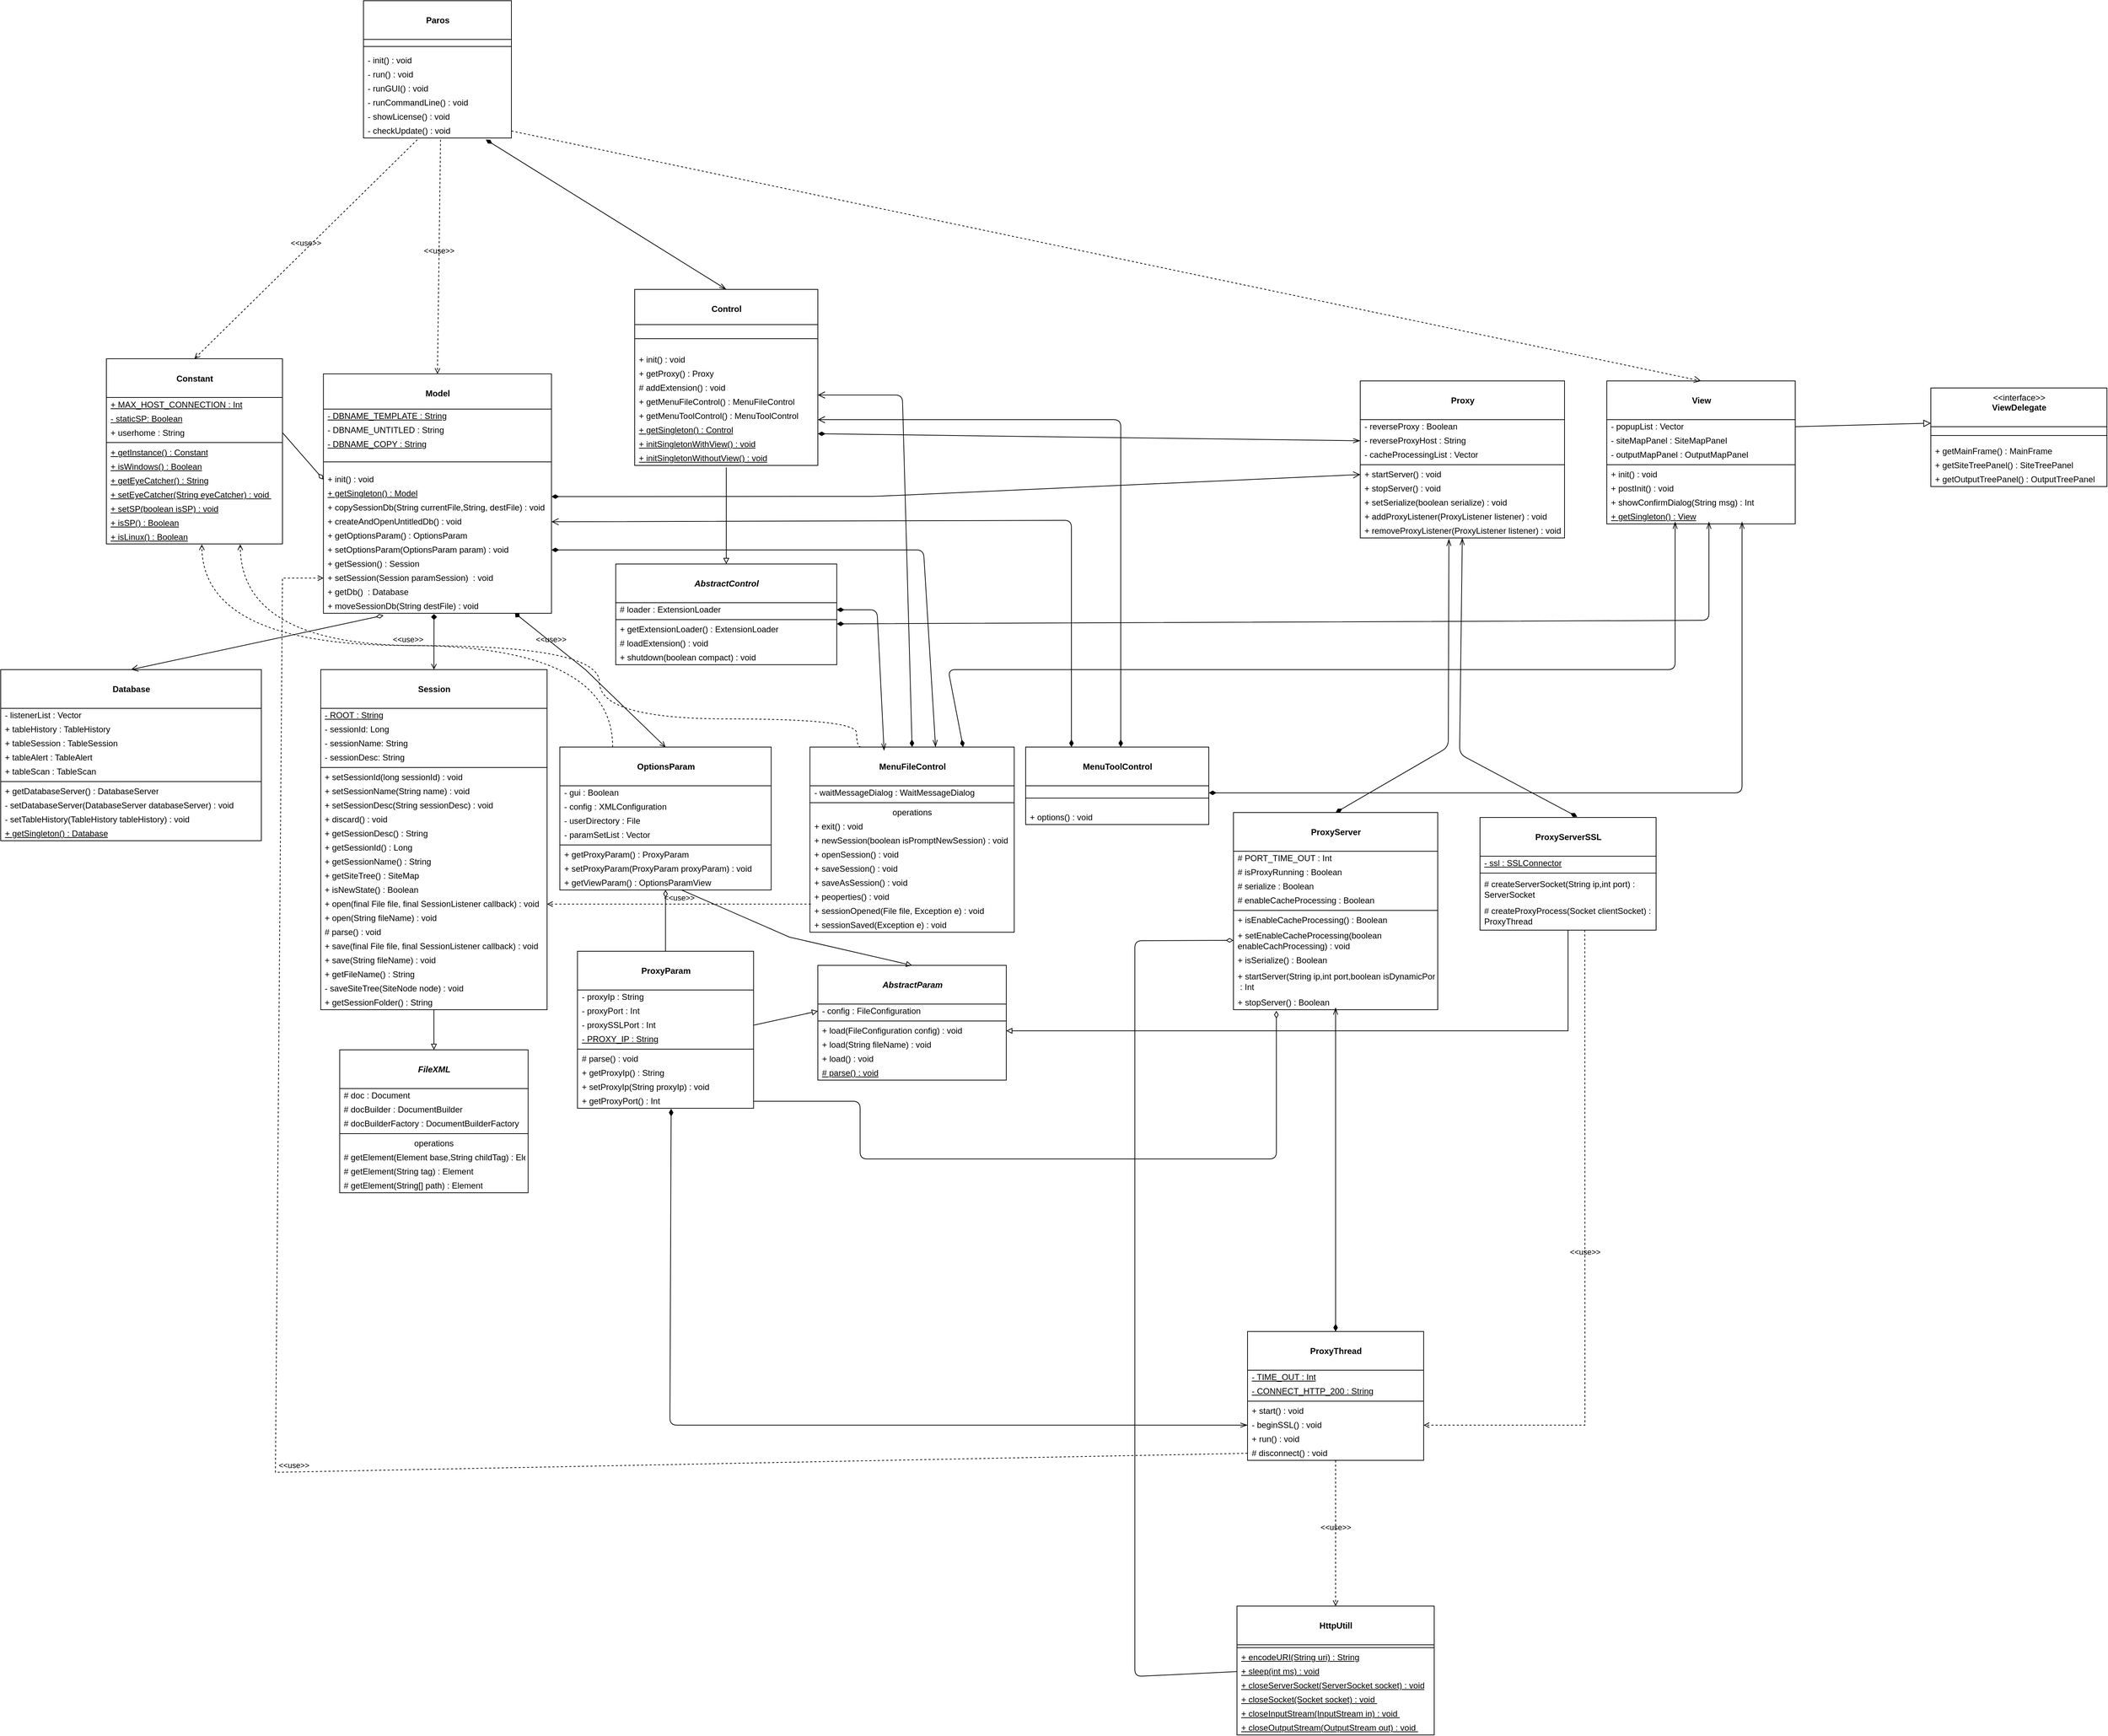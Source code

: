 <mxfile version="15.2.9" type="github">
  <diagram id="X_W6TGiwsRrNaloFk6JN" name="Page-1">
    <mxGraphModel dx="2926" dy="2258" grid="1" gridSize="10" guides="1" tooltips="1" connect="1" arrows="1" fold="1" page="1" pageScale="1" pageWidth="850" pageHeight="1100" math="0" shadow="0">
      <root>
        <mxCell id="0" />
        <mxCell id="1" parent="0" />
        <mxCell id="o_ZEjyR7fAlV7eXYk-cl-1" value="&lt;b&gt;&lt;br&gt;Paros&lt;/b&gt;" style="swimlane;fontStyle=0;align=center;verticalAlign=top;childLayout=stackLayout;horizontal=1;startSize=55;horizontalStack=0;resizeParent=1;resizeParentMax=0;resizeLast=0;collapsible=0;marginBottom=0;html=1;" parent="1" vertex="1">
          <mxGeometry x="-275.01" y="-1030" width="210" height="195" as="geometry" />
        </mxCell>
        <mxCell id="o_ZEjyR7fAlV7eXYk-cl-6" value="" style="line;strokeWidth=1;fillColor=none;align=left;verticalAlign=middle;spacingTop=-1;spacingLeft=3;spacingRight=3;rotatable=0;labelPosition=right;points=[];portConstraint=eastwest;" parent="o_ZEjyR7fAlV7eXYk-cl-1" vertex="1">
          <mxGeometry y="55" width="210" height="20" as="geometry" />
        </mxCell>
        <mxCell id="o_ZEjyR7fAlV7eXYk-cl-8" value="- init() : void" style="text;html=1;strokeColor=none;fillColor=none;align=left;verticalAlign=middle;spacingLeft=4;spacingRight=4;overflow=hidden;rotatable=0;points=[[0,0.5],[1,0.5]];portConstraint=eastwest;" parent="o_ZEjyR7fAlV7eXYk-cl-1" vertex="1">
          <mxGeometry y="75" width="210" height="20" as="geometry" />
        </mxCell>
        <mxCell id="o_ZEjyR7fAlV7eXYk-cl-15" value="- run() : void" style="text;html=1;strokeColor=none;fillColor=none;align=left;verticalAlign=middle;spacingLeft=4;spacingRight=4;overflow=hidden;rotatable=0;points=[[0,0.5],[1,0.5]];portConstraint=eastwest;" parent="o_ZEjyR7fAlV7eXYk-cl-1" vertex="1">
          <mxGeometry y="95" width="210" height="20" as="geometry" />
        </mxCell>
        <mxCell id="o_ZEjyR7fAlV7eXYk-cl-16" value="- runGUI() : void" style="text;html=1;strokeColor=none;fillColor=none;align=left;verticalAlign=middle;spacingLeft=4;spacingRight=4;overflow=hidden;rotatable=0;points=[[0,0.5],[1,0.5]];portConstraint=eastwest;" parent="o_ZEjyR7fAlV7eXYk-cl-1" vertex="1">
          <mxGeometry y="115" width="210" height="20" as="geometry" />
        </mxCell>
        <mxCell id="o_ZEjyR7fAlV7eXYk-cl-17" value="- runCommandLine() : void" style="text;html=1;strokeColor=none;fillColor=none;align=left;verticalAlign=middle;spacingLeft=4;spacingRight=4;overflow=hidden;rotatable=0;points=[[0,0.5],[1,0.5]];portConstraint=eastwest;" parent="o_ZEjyR7fAlV7eXYk-cl-1" vertex="1">
          <mxGeometry y="135" width="210" height="20" as="geometry" />
        </mxCell>
        <mxCell id="o_ZEjyR7fAlV7eXYk-cl-87" value="- showLicense() : void&amp;nbsp;" style="text;html=1;strokeColor=none;fillColor=none;align=left;verticalAlign=middle;spacingLeft=4;spacingRight=4;overflow=hidden;rotatable=0;points=[[0,0.5],[1,0.5]];portConstraint=eastwest;" parent="o_ZEjyR7fAlV7eXYk-cl-1" vertex="1">
          <mxGeometry y="155" width="210" height="20" as="geometry" />
        </mxCell>
        <mxCell id="o_ZEjyR7fAlV7eXYk-cl-88" value="- checkUpdate() : void" style="text;html=1;strokeColor=none;fillColor=none;align=left;verticalAlign=middle;spacingLeft=4;spacingRight=4;overflow=hidden;rotatable=0;points=[[0,0.5],[1,0.5]];portConstraint=eastwest;" parent="o_ZEjyR7fAlV7eXYk-cl-1" vertex="1">
          <mxGeometry y="175" width="210" height="20" as="geometry" />
        </mxCell>
        <mxCell id="o_ZEjyR7fAlV7eXYk-cl-29" value="&lt;br&gt;&lt;b&gt;Constant&lt;/b&gt;" style="swimlane;fontStyle=0;align=center;verticalAlign=top;childLayout=stackLayout;horizontal=1;startSize=55;horizontalStack=0;resizeParent=1;resizeParentMax=0;resizeLast=0;collapsible=0;marginBottom=0;html=1;" parent="1" vertex="1">
          <mxGeometry x="-640" y="-521.5" width="250" height="263" as="geometry" />
        </mxCell>
        <mxCell id="o_ZEjyR7fAlV7eXYk-cl-90" value="&lt;u&gt;+ MAX_HOST_CONNECTION : Int&lt;/u&gt;" style="text;html=1;strokeColor=none;fillColor=none;align=left;verticalAlign=middle;spacingLeft=4;spacingRight=4;overflow=hidden;rotatable=0;points=[[0,0.5],[1,0.5]];portConstraint=eastwest;" parent="o_ZEjyR7fAlV7eXYk-cl-29" vertex="1">
          <mxGeometry y="55" width="250" height="20" as="geometry" />
        </mxCell>
        <mxCell id="o_ZEjyR7fAlV7eXYk-cl-89" value="&lt;u&gt;- staticSP: Boolean&lt;/u&gt;" style="text;html=1;strokeColor=none;fillColor=none;align=left;verticalAlign=middle;spacingLeft=4;spacingRight=4;overflow=hidden;rotatable=0;points=[[0,0.5],[1,0.5]];portConstraint=eastwest;" parent="o_ZEjyR7fAlV7eXYk-cl-29" vertex="1">
          <mxGeometry y="75" width="250" height="20" as="geometry" />
        </mxCell>
        <mxCell id="o_ZEjyR7fAlV7eXYk-cl-86" value="+ userhome : String" style="text;html=1;strokeColor=none;fillColor=none;align=left;verticalAlign=middle;spacingLeft=4;spacingRight=4;overflow=hidden;rotatable=0;points=[[0,0.5],[1,0.5]];portConstraint=eastwest;" parent="o_ZEjyR7fAlV7eXYk-cl-29" vertex="1">
          <mxGeometry y="95" width="250" height="20" as="geometry" />
        </mxCell>
        <mxCell id="o_ZEjyR7fAlV7eXYk-cl-34" value="" style="line;strokeWidth=1;fillColor=none;align=left;verticalAlign=middle;spacingTop=-1;spacingLeft=3;spacingRight=3;rotatable=0;labelPosition=right;points=[];portConstraint=eastwest;" parent="o_ZEjyR7fAlV7eXYk-cl-29" vertex="1">
          <mxGeometry y="115" width="250" height="8" as="geometry" />
        </mxCell>
        <mxCell id="o_ZEjyR7fAlV7eXYk-cl-36" value="&lt;u&gt;+ getInstance() : Constant&lt;/u&gt;" style="text;html=1;strokeColor=none;fillColor=none;align=left;verticalAlign=middle;spacingLeft=4;spacingRight=4;overflow=hidden;rotatable=0;points=[[0,0.5],[1,0.5]];portConstraint=eastwest;" parent="o_ZEjyR7fAlV7eXYk-cl-29" vertex="1">
          <mxGeometry y="123" width="250" height="20" as="geometry" />
        </mxCell>
        <mxCell id="o_ZEjyR7fAlV7eXYk-cl-49" value="&lt;u&gt;+ isWindows() : Boolean&lt;/u&gt;" style="text;html=1;strokeColor=none;fillColor=none;align=left;verticalAlign=middle;spacingLeft=4;spacingRight=4;overflow=hidden;rotatable=0;points=[[0,0.5],[1,0.5]];portConstraint=eastwest;" parent="o_ZEjyR7fAlV7eXYk-cl-29" vertex="1">
          <mxGeometry y="143" width="250" height="20" as="geometry" />
        </mxCell>
        <mxCell id="o_ZEjyR7fAlV7eXYk-cl-91" value="&lt;u&gt;+ getEyeCatcher() : String&lt;/u&gt;" style="text;html=1;strokeColor=none;fillColor=none;align=left;verticalAlign=middle;spacingLeft=4;spacingRight=4;overflow=hidden;rotatable=0;points=[[0,0.5],[1,0.5]];portConstraint=eastwest;" parent="o_ZEjyR7fAlV7eXYk-cl-29" vertex="1">
          <mxGeometry y="163" width="250" height="20" as="geometry" />
        </mxCell>
        <mxCell id="o_ZEjyR7fAlV7eXYk-cl-92" value="&lt;u&gt;+ setEyeCatcher(String eyeCatcher) :&amp;nbsp;&lt;/u&gt;&lt;u&gt;void&amp;nbsp;&lt;/u&gt;" style="text;html=1;strokeColor=none;fillColor=none;align=left;verticalAlign=middle;spacingLeft=4;spacingRight=4;overflow=hidden;rotatable=0;points=[[0,0.5],[1,0.5]];portConstraint=eastwest;" parent="o_ZEjyR7fAlV7eXYk-cl-29" vertex="1">
          <mxGeometry y="183" width="250" height="20" as="geometry" />
        </mxCell>
        <mxCell id="o_ZEjyR7fAlV7eXYk-cl-93" value="&lt;u&gt;+ setSP(boolean isSP) :&amp;nbsp;&lt;/u&gt;&lt;u&gt;void&lt;/u&gt;" style="text;html=1;strokeColor=none;fillColor=none;align=left;verticalAlign=middle;spacingLeft=4;spacingRight=4;overflow=hidden;rotatable=0;points=[[0,0.5],[1,0.5]];portConstraint=eastwest;" parent="o_ZEjyR7fAlV7eXYk-cl-29" vertex="1">
          <mxGeometry y="203" width="250" height="20" as="geometry" />
        </mxCell>
        <mxCell id="o_ZEjyR7fAlV7eXYk-cl-94" value="&lt;u&gt;+ isSP() : Boolean&lt;/u&gt;" style="text;html=1;strokeColor=none;fillColor=none;align=left;verticalAlign=middle;spacingLeft=4;spacingRight=4;overflow=hidden;rotatable=0;points=[[0,0.5],[1,0.5]];portConstraint=eastwest;" parent="o_ZEjyR7fAlV7eXYk-cl-29" vertex="1">
          <mxGeometry y="223" width="250" height="20" as="geometry" />
        </mxCell>
        <mxCell id="o_ZEjyR7fAlV7eXYk-cl-95" value="&lt;u&gt;+ isLinux() : Boolean&lt;/u&gt;" style="text;html=1;strokeColor=none;fillColor=none;align=left;verticalAlign=middle;spacingLeft=4;spacingRight=4;overflow=hidden;rotatable=0;points=[[0,0.5],[1,0.5]];portConstraint=eastwest;" parent="o_ZEjyR7fAlV7eXYk-cl-29" vertex="1">
          <mxGeometry y="243" width="250" height="20" as="geometry" />
        </mxCell>
        <mxCell id="o_ZEjyR7fAlV7eXYk-cl-37" value="&amp;lt;&amp;lt;use&amp;gt;&amp;gt;" style="endArrow=open;html=1;rounded=0;align=center;verticalAlign=bottom;dashed=1;endFill=0;labelBackgroundColor=none;exitX=0.364;exitY=1.12;exitDx=0;exitDy=0;exitPerimeter=0;entryX=0.5;entryY=0;entryDx=0;entryDy=0;" parent="1" source="o_ZEjyR7fAlV7eXYk-cl-88" target="o_ZEjyR7fAlV7eXYk-cl-29" edge="1">
          <mxGeometry relative="1" as="geometry">
            <mxPoint x="-190" y="-600" as="sourcePoint" />
            <mxPoint x="-100" y="-600" as="targetPoint" />
          </mxGeometry>
        </mxCell>
        <mxCell id="o_ZEjyR7fAlV7eXYk-cl-39" value="&lt;br&gt;&lt;b&gt;Model&lt;/b&gt;" style="swimlane;fontStyle=0;align=center;verticalAlign=top;childLayout=stackLayout;horizontal=1;startSize=50;horizontalStack=0;resizeParent=1;resizeParentMax=0;resizeLast=0;collapsible=0;marginBottom=0;html=1;" parent="1" vertex="1">
          <mxGeometry x="-331.88" y="-500" width="323.75" height="340" as="geometry" />
        </mxCell>
        <mxCell id="o_ZEjyR7fAlV7eXYk-cl-98" value="&lt;u&gt;- DBNAME_TEMPLATE : String&lt;/u&gt;" style="text;html=1;strokeColor=none;fillColor=none;align=left;verticalAlign=middle;spacingLeft=4;spacingRight=4;overflow=hidden;rotatable=0;points=[[0,0.5],[1,0.5]];portConstraint=eastwest;" parent="o_ZEjyR7fAlV7eXYk-cl-39" vertex="1">
          <mxGeometry y="50" width="323.75" height="20" as="geometry" />
        </mxCell>
        <mxCell id="o_ZEjyR7fAlV7eXYk-cl-97" value="- DBNAME_UNTITLED : String" style="text;html=1;strokeColor=none;fillColor=none;align=left;verticalAlign=middle;spacingLeft=4;spacingRight=4;overflow=hidden;rotatable=0;points=[[0,0.5],[1,0.5]];portConstraint=eastwest;" parent="o_ZEjyR7fAlV7eXYk-cl-39" vertex="1">
          <mxGeometry y="70" width="323.75" height="20" as="geometry" />
        </mxCell>
        <mxCell id="o_ZEjyR7fAlV7eXYk-cl-99" value="&lt;u&gt;- DBNAME_COPY : String&lt;/u&gt;" style="text;html=1;strokeColor=none;fillColor=none;align=left;verticalAlign=middle;spacingLeft=4;spacingRight=4;overflow=hidden;rotatable=0;points=[[0,0.5],[1,0.5]];portConstraint=eastwest;" parent="o_ZEjyR7fAlV7eXYk-cl-39" vertex="1">
          <mxGeometry y="90" width="323.75" height="20" as="geometry" />
        </mxCell>
        <mxCell id="o_ZEjyR7fAlV7eXYk-cl-44" value="" style="line;strokeWidth=1;fillColor=none;align=left;verticalAlign=middle;spacingTop=-1;spacingLeft=3;spacingRight=3;rotatable=0;labelPosition=right;points=[];portConstraint=eastwest;" parent="o_ZEjyR7fAlV7eXYk-cl-39" vertex="1">
          <mxGeometry y="110" width="323.75" height="30" as="geometry" />
        </mxCell>
        <mxCell id="o_ZEjyR7fAlV7eXYk-cl-46" value="+ init() :&amp;nbsp;void" style="text;html=1;strokeColor=none;fillColor=none;align=left;verticalAlign=middle;spacingLeft=4;spacingRight=4;overflow=hidden;rotatable=0;points=[[0,0.5],[1,0.5]];portConstraint=eastwest;" parent="o_ZEjyR7fAlV7eXYk-cl-39" vertex="1">
          <mxGeometry y="140" width="323.75" height="20" as="geometry" />
        </mxCell>
        <mxCell id="o_ZEjyR7fAlV7eXYk-cl-50" value="&lt;u&gt;+ getSingleton() : Model&lt;/u&gt;" style="text;html=1;strokeColor=none;fillColor=none;align=left;verticalAlign=middle;spacingLeft=4;spacingRight=4;overflow=hidden;rotatable=0;points=[[0,0.5],[1,0.5]];portConstraint=eastwest;" parent="o_ZEjyR7fAlV7eXYk-cl-39" vertex="1">
          <mxGeometry y="160" width="323.75" height="20" as="geometry" />
        </mxCell>
        <mxCell id="o_ZEjyR7fAlV7eXYk-cl-51" value="+ copySessionDb(String currentFile,String, destFile) : void" style="text;html=1;strokeColor=none;fillColor=none;align=left;verticalAlign=middle;spacingLeft=4;spacingRight=4;overflow=hidden;rotatable=0;points=[[0,0.5],[1,0.5]];portConstraint=eastwest;" parent="o_ZEjyR7fAlV7eXYk-cl-39" vertex="1">
          <mxGeometry y="180" width="323.75" height="20" as="geometry" />
        </mxCell>
        <mxCell id="o_ZEjyR7fAlV7eXYk-cl-54" value="+ createAndOpenUntitledDb() : void&amp;nbsp;" style="text;html=1;strokeColor=none;fillColor=none;align=left;verticalAlign=middle;spacingLeft=4;spacingRight=4;overflow=hidden;rotatable=0;points=[[0,0.5],[1,0.5]];portConstraint=eastwest;" parent="o_ZEjyR7fAlV7eXYk-cl-39" vertex="1">
          <mxGeometry y="200" width="323.75" height="20" as="geometry" />
        </mxCell>
        <mxCell id="o_ZEjyR7fAlV7eXYk-cl-100" value="+ getOptionsParam() : OptionsParam" style="text;html=1;strokeColor=none;fillColor=none;align=left;verticalAlign=middle;spacingLeft=4;spacingRight=4;overflow=hidden;rotatable=0;points=[[0,0.5],[1,0.5]];portConstraint=eastwest;" parent="o_ZEjyR7fAlV7eXYk-cl-39" vertex="1">
          <mxGeometry y="220" width="323.75" height="20" as="geometry" />
        </mxCell>
        <mxCell id="o_ZEjyR7fAlV7eXYk-cl-101" value="+ setOptionsParam(OptionsParam param) : void&amp;nbsp;" style="text;html=1;strokeColor=none;fillColor=none;align=left;verticalAlign=middle;spacingLeft=4;spacingRight=4;overflow=hidden;rotatable=0;points=[[0,0.5],[1,0.5]];portConstraint=eastwest;" parent="o_ZEjyR7fAlV7eXYk-cl-39" vertex="1">
          <mxGeometry y="240" width="323.75" height="20" as="geometry" />
        </mxCell>
        <mxCell id="o_ZEjyR7fAlV7eXYk-cl-103" value="+ getSession() : Session" style="text;html=1;strokeColor=none;fillColor=none;align=left;verticalAlign=middle;spacingLeft=4;spacingRight=4;overflow=hidden;rotatable=0;points=[[0,0.5],[1,0.5]];portConstraint=eastwest;" parent="o_ZEjyR7fAlV7eXYk-cl-39" vertex="1">
          <mxGeometry y="260" width="323.75" height="20" as="geometry" />
        </mxCell>
        <mxCell id="o_ZEjyR7fAlV7eXYk-cl-104" value="+ setSession(Session paramSession)&amp;nbsp; : void" style="text;html=1;strokeColor=none;fillColor=none;align=left;verticalAlign=middle;spacingLeft=4;spacingRight=4;overflow=hidden;rotatable=0;points=[[0,0.5],[1,0.5]];portConstraint=eastwest;" parent="o_ZEjyR7fAlV7eXYk-cl-39" vertex="1">
          <mxGeometry y="280" width="323.75" height="20" as="geometry" />
        </mxCell>
        <mxCell id="o_ZEjyR7fAlV7eXYk-cl-105" value="+ getDb()&amp;nbsp; : Database" style="text;html=1;strokeColor=none;fillColor=none;align=left;verticalAlign=middle;spacingLeft=4;spacingRight=4;overflow=hidden;rotatable=0;points=[[0,0.5],[1,0.5]];portConstraint=eastwest;" parent="o_ZEjyR7fAlV7eXYk-cl-39" vertex="1">
          <mxGeometry y="300" width="323.75" height="20" as="geometry" />
        </mxCell>
        <mxCell id="o_ZEjyR7fAlV7eXYk-cl-106" value="+ moveSessionDb(String destFile) : void" style="text;html=1;strokeColor=none;fillColor=none;align=left;verticalAlign=middle;spacingLeft=4;spacingRight=4;overflow=hidden;rotatable=0;points=[[0,0.5],[1,0.5]];portConstraint=eastwest;" parent="o_ZEjyR7fAlV7eXYk-cl-39" vertex="1">
          <mxGeometry y="320" width="323.75" height="20" as="geometry" />
        </mxCell>
        <mxCell id="o_ZEjyR7fAlV7eXYk-cl-48" value="&amp;lt;&amp;lt;use&amp;gt;&amp;gt;" style="endArrow=open;html=1;rounded=0;align=center;verticalAlign=bottom;dashed=1;endFill=0;labelBackgroundColor=none;entryX=0.5;entryY=0;entryDx=0;entryDy=0;exitX=0.521;exitY=1.118;exitDx=0;exitDy=0;elbow=vertical;exitPerimeter=0;" parent="1" source="o_ZEjyR7fAlV7eXYk-cl-88" target="o_ZEjyR7fAlV7eXYk-cl-39" edge="1">
          <mxGeometry relative="1" as="geometry">
            <mxPoint x="-70" y="-710" as="sourcePoint" />
            <mxPoint x="160" y="-710" as="targetPoint" />
          </mxGeometry>
        </mxCell>
        <mxCell id="o_ZEjyR7fAlV7eXYk-cl-96" style="edgeStyle=none;rounded=0;orthogonalLoop=1;jettySize=auto;html=1;exitX=0.5;exitY=1;exitDx=0;exitDy=0;entryX=0.5;entryY=0;entryDx=0;entryDy=0;startArrow=none;startFill=0;endArrow=block;endFill=0;" parent="1" source="o_ZEjyR7fAlV7eXYk-cl-56" target="o_ZEjyR7fAlV7eXYk-cl-67" edge="1">
          <mxGeometry relative="1" as="geometry" />
        </mxCell>
        <mxCell id="o_ZEjyR7fAlV7eXYk-cl-56" value="&lt;br&gt;&lt;b&gt;Session&lt;/b&gt;&lt;br&gt;" style="swimlane;fontStyle=0;align=center;verticalAlign=top;childLayout=stackLayout;horizontal=1;startSize=55;horizontalStack=0;resizeParent=1;resizeParentMax=0;resizeLast=0;collapsible=0;marginBottom=0;html=1;" parent="1" vertex="1">
          <mxGeometry x="-335.63" y="-80" width="321.25" height="483" as="geometry" />
        </mxCell>
        <mxCell id="o_ZEjyR7fAlV7eXYk-cl-58" value="&lt;u&gt;- ROOT : String&lt;/u&gt;" style="text;html=1;strokeColor=none;fillColor=none;align=left;verticalAlign=middle;spacingLeft=4;spacingRight=4;overflow=hidden;rotatable=0;points=[[0,0.5],[1,0.5]];portConstraint=eastwest;" parent="o_ZEjyR7fAlV7eXYk-cl-56" vertex="1">
          <mxGeometry y="55" width="321.25" height="20" as="geometry" />
        </mxCell>
        <mxCell id="o_ZEjyR7fAlV7eXYk-cl-108" value="- sessionId: Long" style="text;html=1;strokeColor=none;fillColor=none;align=left;verticalAlign=middle;spacingLeft=4;spacingRight=4;overflow=hidden;rotatable=0;points=[[0,0.5],[1,0.5]];portConstraint=eastwest;" parent="o_ZEjyR7fAlV7eXYk-cl-56" vertex="1">
          <mxGeometry y="75" width="321.25" height="20" as="geometry" />
        </mxCell>
        <mxCell id="o_ZEjyR7fAlV7eXYk-cl-109" value="- sessionName: String" style="text;html=1;strokeColor=none;fillColor=none;align=left;verticalAlign=middle;spacingLeft=4;spacingRight=4;overflow=hidden;rotatable=0;points=[[0,0.5],[1,0.5]];portConstraint=eastwest;" parent="o_ZEjyR7fAlV7eXYk-cl-56" vertex="1">
          <mxGeometry y="95" width="321.25" height="20" as="geometry" />
        </mxCell>
        <mxCell id="o_ZEjyR7fAlV7eXYk-cl-110" value="- sessionDesc: String" style="text;html=1;strokeColor=none;fillColor=none;align=left;verticalAlign=middle;spacingLeft=4;spacingRight=4;overflow=hidden;rotatable=0;points=[[0,0.5],[1,0.5]];portConstraint=eastwest;" parent="o_ZEjyR7fAlV7eXYk-cl-56" vertex="1">
          <mxGeometry y="115" width="321.25" height="20" as="geometry" />
        </mxCell>
        <mxCell id="o_ZEjyR7fAlV7eXYk-cl-61" value="" style="line;strokeWidth=1;fillColor=none;align=left;verticalAlign=middle;spacingTop=-1;spacingLeft=3;spacingRight=3;rotatable=0;labelPosition=right;points=[];portConstraint=eastwest;" parent="o_ZEjyR7fAlV7eXYk-cl-56" vertex="1">
          <mxGeometry y="135" width="321.25" height="8" as="geometry" />
        </mxCell>
        <mxCell id="o_ZEjyR7fAlV7eXYk-cl-63" value="+ setSessionId(long sessionId) : void" style="text;html=1;strokeColor=none;fillColor=none;align=left;verticalAlign=middle;spacingLeft=4;spacingRight=4;overflow=hidden;rotatable=0;points=[[0,0.5],[1,0.5]];portConstraint=eastwest;" parent="o_ZEjyR7fAlV7eXYk-cl-56" vertex="1">
          <mxGeometry y="143" width="321.25" height="20" as="geometry" />
        </mxCell>
        <mxCell id="o_ZEjyR7fAlV7eXYk-cl-111" value="+ setSessionName(String name) : void" style="text;html=1;strokeColor=none;fillColor=none;align=left;verticalAlign=middle;spacingLeft=4;spacingRight=4;overflow=hidden;rotatable=0;points=[[0,0.5],[1,0.5]];portConstraint=eastwest;" parent="o_ZEjyR7fAlV7eXYk-cl-56" vertex="1">
          <mxGeometry y="163" width="321.25" height="20" as="geometry" />
        </mxCell>
        <mxCell id="o_ZEjyR7fAlV7eXYk-cl-112" value="+ setSessionDesc(String sessionDesc) : void&amp;nbsp;" style="text;html=1;strokeColor=none;fillColor=none;align=left;verticalAlign=middle;spacingLeft=4;spacingRight=4;overflow=hidden;rotatable=0;points=[[0,0.5],[1,0.5]];portConstraint=eastwest;" parent="o_ZEjyR7fAlV7eXYk-cl-56" vertex="1">
          <mxGeometry y="183" width="321.25" height="20" as="geometry" />
        </mxCell>
        <mxCell id="o_ZEjyR7fAlV7eXYk-cl-113" value="+ discard() : void&amp;nbsp;" style="text;html=1;strokeColor=none;fillColor=none;align=left;verticalAlign=middle;spacingLeft=4;spacingRight=4;overflow=hidden;rotatable=0;points=[[0,0.5],[1,0.5]];portConstraint=eastwest;" parent="o_ZEjyR7fAlV7eXYk-cl-56" vertex="1">
          <mxGeometry y="203" width="321.25" height="20" as="geometry" />
        </mxCell>
        <mxCell id="o_ZEjyR7fAlV7eXYk-cl-115" value="+ getSessionDesc() : String" style="text;html=1;strokeColor=none;fillColor=none;align=left;verticalAlign=middle;spacingLeft=4;spacingRight=4;overflow=hidden;rotatable=0;points=[[0,0.5],[1,0.5]];portConstraint=eastwest;" parent="o_ZEjyR7fAlV7eXYk-cl-56" vertex="1">
          <mxGeometry y="223" width="321.25" height="20" as="geometry" />
        </mxCell>
        <mxCell id="o_ZEjyR7fAlV7eXYk-cl-116" value="+ getSessionId() : Long" style="text;html=1;strokeColor=none;fillColor=none;align=left;verticalAlign=middle;spacingLeft=4;spacingRight=4;overflow=hidden;rotatable=0;points=[[0,0.5],[1,0.5]];portConstraint=eastwest;" parent="o_ZEjyR7fAlV7eXYk-cl-56" vertex="1">
          <mxGeometry y="243" width="321.25" height="20" as="geometry" />
        </mxCell>
        <mxCell id="o_ZEjyR7fAlV7eXYk-cl-117" value="+ getSessionName() : String" style="text;html=1;strokeColor=none;fillColor=none;align=left;verticalAlign=middle;spacingLeft=4;spacingRight=4;overflow=hidden;rotatable=0;points=[[0,0.5],[1,0.5]];portConstraint=eastwest;" parent="o_ZEjyR7fAlV7eXYk-cl-56" vertex="1">
          <mxGeometry y="263" width="321.25" height="20" as="geometry" />
        </mxCell>
        <mxCell id="o_ZEjyR7fAlV7eXYk-cl-118" value="+ getSiteTree() : SiteMap" style="text;html=1;strokeColor=none;fillColor=none;align=left;verticalAlign=middle;spacingLeft=4;spacingRight=4;overflow=hidden;rotatable=0;points=[[0,0.5],[1,0.5]];portConstraint=eastwest;" parent="o_ZEjyR7fAlV7eXYk-cl-56" vertex="1">
          <mxGeometry y="283" width="321.25" height="20" as="geometry" />
        </mxCell>
        <mxCell id="o_ZEjyR7fAlV7eXYk-cl-119" value="+ isNewState() : Boolean" style="text;html=1;strokeColor=none;fillColor=none;align=left;verticalAlign=middle;spacingLeft=4;spacingRight=4;overflow=hidden;rotatable=0;points=[[0,0.5],[1,0.5]];portConstraint=eastwest;" parent="o_ZEjyR7fAlV7eXYk-cl-56" vertex="1">
          <mxGeometry y="303" width="321.25" height="20" as="geometry" />
        </mxCell>
        <mxCell id="o_ZEjyR7fAlV7eXYk-cl-120" value="+ open(final File file, final SessionListener callback) : void" style="text;html=1;strokeColor=none;fillColor=none;align=left;verticalAlign=middle;spacingLeft=4;spacingRight=4;overflow=hidden;rotatable=0;points=[[0,0.5],[1,0.5]];portConstraint=eastwest;" parent="o_ZEjyR7fAlV7eXYk-cl-56" vertex="1">
          <mxGeometry y="323" width="321.25" height="20" as="geometry" />
        </mxCell>
        <mxCell id="o_ZEjyR7fAlV7eXYk-cl-121" value="+ open(String fileName) : void" style="text;html=1;strokeColor=none;fillColor=none;align=left;verticalAlign=middle;spacingLeft=4;spacingRight=4;overflow=hidden;rotatable=0;points=[[0,0.5],[1,0.5]];portConstraint=eastwest;" parent="o_ZEjyR7fAlV7eXYk-cl-56" vertex="1">
          <mxGeometry y="343" width="321.25" height="20" as="geometry" />
        </mxCell>
        <mxCell id="o_ZEjyR7fAlV7eXYk-cl-122" value="# parse() : void" style="text;html=1;strokeColor=none;fillColor=none;align=left;verticalAlign=middle;spacingLeft=4;spacingRight=4;overflow=hidden;rotatable=0;points=[[0,0.5],[1,0.5]];portConstraint=eastwest;" parent="o_ZEjyR7fAlV7eXYk-cl-56" vertex="1">
          <mxGeometry y="363" width="321.25" height="20" as="geometry" />
        </mxCell>
        <mxCell id="o_ZEjyR7fAlV7eXYk-cl-123" value="+ save(final File file, final SessionListener callback) : void" style="text;html=1;strokeColor=none;fillColor=none;align=left;verticalAlign=middle;spacingLeft=4;spacingRight=4;overflow=hidden;rotatable=0;points=[[0,0.5],[1,0.5]];portConstraint=eastwest;" parent="o_ZEjyR7fAlV7eXYk-cl-56" vertex="1">
          <mxGeometry y="383" width="321.25" height="20" as="geometry" />
        </mxCell>
        <mxCell id="o_ZEjyR7fAlV7eXYk-cl-124" value="+ save(String fileName) : void" style="text;html=1;strokeColor=none;fillColor=none;align=left;verticalAlign=middle;spacingLeft=4;spacingRight=4;overflow=hidden;rotatable=0;points=[[0,0.5],[1,0.5]];portConstraint=eastwest;" parent="o_ZEjyR7fAlV7eXYk-cl-56" vertex="1">
          <mxGeometry y="403" width="321.25" height="20" as="geometry" />
        </mxCell>
        <mxCell id="o_ZEjyR7fAlV7eXYk-cl-125" value="+ getFileName() : String" style="text;html=1;strokeColor=none;fillColor=none;align=left;verticalAlign=middle;spacingLeft=4;spacingRight=4;overflow=hidden;rotatable=0;points=[[0,0.5],[1,0.5]];portConstraint=eastwest;" parent="o_ZEjyR7fAlV7eXYk-cl-56" vertex="1">
          <mxGeometry y="423" width="321.25" height="20" as="geometry" />
        </mxCell>
        <mxCell id="o_ZEjyR7fAlV7eXYk-cl-126" value="- saveSiteTree(SiteNode node) : void" style="text;html=1;strokeColor=none;fillColor=none;align=left;verticalAlign=middle;spacingLeft=4;spacingRight=4;overflow=hidden;rotatable=0;points=[[0,0.5],[1,0.5]];portConstraint=eastwest;" parent="o_ZEjyR7fAlV7eXYk-cl-56" vertex="1">
          <mxGeometry y="443" width="321.25" height="20" as="geometry" />
        </mxCell>
        <mxCell id="o_ZEjyR7fAlV7eXYk-cl-128" value="+ getSessionFolder() : String" style="text;html=1;strokeColor=none;fillColor=none;align=left;verticalAlign=middle;spacingLeft=4;spacingRight=4;overflow=hidden;rotatable=0;points=[[0,0.5],[1,0.5]];portConstraint=eastwest;" parent="o_ZEjyR7fAlV7eXYk-cl-56" vertex="1">
          <mxGeometry y="463" width="321.25" height="20" as="geometry" />
        </mxCell>
        <mxCell id="o_ZEjyR7fAlV7eXYk-cl-66" style="rounded=0;orthogonalLoop=1;jettySize=auto;html=1;startArrow=diamond;startFill=1;endArrow=open;endFill=0;entryX=0.5;entryY=0;entryDx=0;entryDy=0;exitX=0.485;exitY=1.05;exitDx=0;exitDy=0;exitPerimeter=0;" parent="1" source="o_ZEjyR7fAlV7eXYk-cl-106" target="o_ZEjyR7fAlV7eXYk-cl-56" edge="1">
          <mxGeometry relative="1" as="geometry">
            <mxPoint x="-160" y="20" as="sourcePoint" />
            <mxPoint x="-170" y="-210" as="targetPoint" />
          </mxGeometry>
        </mxCell>
        <mxCell id="o_ZEjyR7fAlV7eXYk-cl-67" value="&lt;br&gt;&lt;b&gt;&lt;i&gt;FileXML&lt;/i&gt;&lt;/b&gt;&lt;br&gt;" style="swimlane;fontStyle=0;align=center;verticalAlign=top;childLayout=stackLayout;horizontal=1;startSize=55;horizontalStack=0;resizeParent=1;resizeParentMax=0;resizeLast=0;collapsible=0;marginBottom=0;html=1;" parent="1" vertex="1">
          <mxGeometry x="-308.76" y="460" width="267.51" height="203" as="geometry" />
        </mxCell>
        <mxCell id="o_ZEjyR7fAlV7eXYk-cl-69" value="# doc : Document" style="text;html=1;strokeColor=none;fillColor=none;align=left;verticalAlign=middle;spacingLeft=4;spacingRight=4;overflow=hidden;rotatable=0;points=[[0,0.5],[1,0.5]];portConstraint=eastwest;" parent="o_ZEjyR7fAlV7eXYk-cl-67" vertex="1">
          <mxGeometry y="55" width="267.51" height="20" as="geometry" />
        </mxCell>
        <mxCell id="tjoelAXgkZsHSCUORQ4p-1" value="# docBuilder : DocumentBuilder" style="text;html=1;strokeColor=none;fillColor=none;align=left;verticalAlign=middle;spacingLeft=4;spacingRight=4;overflow=hidden;rotatable=0;points=[[0,0.5],[1,0.5]];portConstraint=eastwest;" vertex="1" parent="o_ZEjyR7fAlV7eXYk-cl-67">
          <mxGeometry y="75" width="267.51" height="20" as="geometry" />
        </mxCell>
        <mxCell id="tjoelAXgkZsHSCUORQ4p-2" value="# docBuilderFactory : DocumentBuilderFactory" style="text;html=1;strokeColor=none;fillColor=none;align=left;verticalAlign=middle;spacingLeft=4;spacingRight=4;overflow=hidden;rotatable=0;points=[[0,0.5],[1,0.5]];portConstraint=eastwest;" vertex="1" parent="o_ZEjyR7fAlV7eXYk-cl-67">
          <mxGeometry y="95" width="267.51" height="20" as="geometry" />
        </mxCell>
        <mxCell id="o_ZEjyR7fAlV7eXYk-cl-72" value="" style="line;strokeWidth=1;fillColor=none;align=left;verticalAlign=middle;spacingTop=-1;spacingLeft=3;spacingRight=3;rotatable=0;labelPosition=right;points=[];portConstraint=eastwest;" parent="o_ZEjyR7fAlV7eXYk-cl-67" vertex="1">
          <mxGeometry y="115" width="267.51" height="8" as="geometry" />
        </mxCell>
        <mxCell id="o_ZEjyR7fAlV7eXYk-cl-73" value="operations" style="text;html=1;strokeColor=none;fillColor=none;align=center;verticalAlign=middle;spacingLeft=4;spacingRight=4;overflow=hidden;rotatable=0;points=[[0,0.5],[1,0.5]];portConstraint=eastwest;" parent="o_ZEjyR7fAlV7eXYk-cl-67" vertex="1">
          <mxGeometry y="123" width="267.51" height="20" as="geometry" />
        </mxCell>
        <mxCell id="o_ZEjyR7fAlV7eXYk-cl-74" value="# getElement(Element base,String childTag) : Element" style="text;html=1;strokeColor=none;fillColor=none;align=left;verticalAlign=middle;spacingLeft=4;spacingRight=4;overflow=hidden;rotatable=0;points=[[0,0.5],[1,0.5]];portConstraint=eastwest;" parent="o_ZEjyR7fAlV7eXYk-cl-67" vertex="1">
          <mxGeometry y="143" width="267.51" height="20" as="geometry" />
        </mxCell>
        <mxCell id="tjoelAXgkZsHSCUORQ4p-3" value="# getElement(String tag) : Element" style="text;html=1;strokeColor=none;fillColor=none;align=left;verticalAlign=middle;spacingLeft=4;spacingRight=4;overflow=hidden;rotatable=0;points=[[0,0.5],[1,0.5]];portConstraint=eastwest;" vertex="1" parent="o_ZEjyR7fAlV7eXYk-cl-67">
          <mxGeometry y="163" width="267.51" height="20" as="geometry" />
        </mxCell>
        <mxCell id="tjoelAXgkZsHSCUORQ4p-4" value="# getElement(String[] path) : Element" style="text;html=1;strokeColor=none;fillColor=none;align=left;verticalAlign=middle;spacingLeft=4;spacingRight=4;overflow=hidden;rotatable=0;points=[[0,0.5],[1,0.5]];portConstraint=eastwest;" vertex="1" parent="o_ZEjyR7fAlV7eXYk-cl-67">
          <mxGeometry y="183" width="267.51" height="20" as="geometry" />
        </mxCell>
        <mxCell id="tjoelAXgkZsHSCUORQ4p-5" value="&lt;br&gt;&lt;b&gt;Control&lt;/b&gt;&lt;br&gt;" style="swimlane;fontStyle=0;align=center;verticalAlign=top;childLayout=stackLayout;horizontal=1;startSize=50;horizontalStack=0;resizeParent=1;resizeParentMax=0;resizeLast=0;collapsible=0;marginBottom=0;html=1;" vertex="1" parent="1">
          <mxGeometry x="110" y="-620" width="260" height="250" as="geometry" />
        </mxCell>
        <mxCell id="tjoelAXgkZsHSCUORQ4p-10" value="" style="line;strokeWidth=1;fillColor=none;align=left;verticalAlign=middle;spacingTop=-1;spacingLeft=3;spacingRight=3;rotatable=0;labelPosition=right;points=[];portConstraint=eastwest;" vertex="1" parent="tjoelAXgkZsHSCUORQ4p-5">
          <mxGeometry y="50" width="260" height="40" as="geometry" />
        </mxCell>
        <mxCell id="tjoelAXgkZsHSCUORQ4p-12" value="+ init() :&amp;nbsp;void" style="text;html=1;strokeColor=none;fillColor=none;align=left;verticalAlign=middle;spacingLeft=4;spacingRight=4;overflow=hidden;rotatable=0;points=[[0,0.5],[1,0.5]];portConstraint=eastwest;" vertex="1" parent="tjoelAXgkZsHSCUORQ4p-5">
          <mxGeometry y="90" width="260" height="20" as="geometry" />
        </mxCell>
        <mxCell id="tjoelAXgkZsHSCUORQ4p-222" value="+ getProxy() :&amp;nbsp;Proxy" style="text;html=1;strokeColor=none;fillColor=none;align=left;verticalAlign=middle;spacingLeft=4;spacingRight=4;overflow=hidden;rotatable=0;points=[[0,0.5],[1,0.5]];portConstraint=eastwest;" vertex="1" parent="tjoelAXgkZsHSCUORQ4p-5">
          <mxGeometry y="110" width="260" height="20" as="geometry" />
        </mxCell>
        <mxCell id="tjoelAXgkZsHSCUORQ4p-223" value="# addExtension() :&amp;nbsp;void" style="text;html=1;strokeColor=none;fillColor=none;align=left;verticalAlign=middle;spacingLeft=4;spacingRight=4;overflow=hidden;rotatable=0;points=[[0,0.5],[1,0.5]];portConstraint=eastwest;" vertex="1" parent="tjoelAXgkZsHSCUORQ4p-5">
          <mxGeometry y="130" width="260" height="20" as="geometry" />
        </mxCell>
        <mxCell id="tjoelAXgkZsHSCUORQ4p-224" value="+ get&lt;span style=&quot;text-align: center&quot;&gt;MenuFileControl&lt;/span&gt;() :&amp;nbsp;&lt;span style=&quot;text-align: center&quot;&gt;MenuFileControl&lt;/span&gt;" style="text;html=1;strokeColor=none;fillColor=none;align=left;verticalAlign=middle;spacingLeft=4;spacingRight=4;overflow=hidden;rotatable=0;points=[[0,0.5],[1,0.5]];portConstraint=eastwest;" vertex="1" parent="tjoelAXgkZsHSCUORQ4p-5">
          <mxGeometry y="150" width="260" height="20" as="geometry" />
        </mxCell>
        <mxCell id="tjoelAXgkZsHSCUORQ4p-225" value="+ get&lt;span style=&quot;text-align: center&quot;&gt;MenuToolControl&lt;/span&gt;() :&amp;nbsp;&lt;span style=&quot;text-align: center&quot;&gt;MenuToolControl&lt;/span&gt;" style="text;html=1;strokeColor=none;fillColor=none;align=left;verticalAlign=middle;spacingLeft=4;spacingRight=4;overflow=hidden;rotatable=0;points=[[0,0.5],[1,0.5]];portConstraint=eastwest;" vertex="1" parent="tjoelAXgkZsHSCUORQ4p-5">
          <mxGeometry y="170" width="260" height="20" as="geometry" />
        </mxCell>
        <mxCell id="tjoelAXgkZsHSCUORQ4p-227" value="&lt;u&gt;+ get&lt;span style=&quot;text-align: center&quot;&gt;Singleton&lt;/span&gt;() :&amp;nbsp;&lt;span style=&quot;text-align: center&quot;&gt;Control&lt;/span&gt;&lt;/u&gt;" style="text;html=1;strokeColor=none;fillColor=none;align=left;verticalAlign=middle;spacingLeft=4;spacingRight=4;overflow=hidden;rotatable=0;points=[[0,0.5],[1,0.5]];portConstraint=eastwest;" vertex="1" parent="tjoelAXgkZsHSCUORQ4p-5">
          <mxGeometry y="190" width="260" height="20" as="geometry" />
        </mxCell>
        <mxCell id="tjoelAXgkZsHSCUORQ4p-229" value="&lt;u&gt;+ initSingletonWithView() :&amp;nbsp;&lt;span style=&quot;text-align: center&quot;&gt;void&lt;/span&gt;&lt;/u&gt;" style="text;html=1;strokeColor=none;fillColor=none;align=left;verticalAlign=middle;spacingLeft=4;spacingRight=4;overflow=hidden;rotatable=0;points=[[0,0.5],[1,0.5]];portConstraint=eastwest;" vertex="1" parent="tjoelAXgkZsHSCUORQ4p-5">
          <mxGeometry y="210" width="260" height="20" as="geometry" />
        </mxCell>
        <mxCell id="tjoelAXgkZsHSCUORQ4p-230" value="&lt;u&gt;+&amp;nbsp;&lt;/u&gt;&lt;u&gt;initSingletonWithoutView&lt;/u&gt;&lt;u&gt;() :&amp;nbsp;&lt;span style=&quot;text-align: center&quot;&gt;void&lt;/span&gt;&lt;/u&gt;" style="text;html=1;strokeColor=none;fillColor=none;align=left;verticalAlign=middle;spacingLeft=4;spacingRight=4;overflow=hidden;rotatable=0;points=[[0,0.5],[1,0.5]];portConstraint=eastwest;" vertex="1" parent="tjoelAXgkZsHSCUORQ4p-5">
          <mxGeometry y="230" width="260" height="20" as="geometry" />
        </mxCell>
        <mxCell id="tjoelAXgkZsHSCUORQ4p-13" value="" style="endArrow=openThin;startArrow=diamondThin;endFill=0;startFill=1;html=1;verticalAlign=bottom;labelBackgroundColor=none;strokeWidth=1;startSize=8;endSize=8;entryX=0.5;entryY=0;entryDx=0;entryDy=0;exitX=0.827;exitY=1.114;exitDx=0;exitDy=0;exitPerimeter=0;" edge="1" parent="1" source="o_ZEjyR7fAlV7eXYk-cl-88" target="tjoelAXgkZsHSCUORQ4p-5">
          <mxGeometry width="160" relative="1" as="geometry">
            <mxPoint x="-120" y="-625" as="sourcePoint" />
            <mxPoint x="30" y="-625" as="targetPoint" />
          </mxGeometry>
        </mxCell>
        <mxCell id="tjoelAXgkZsHSCUORQ4p-22" value="&lt;br&gt;&lt;b&gt;&lt;i&gt;AbstractControl&lt;/i&gt;&lt;/b&gt;" style="swimlane;fontStyle=0;align=center;verticalAlign=top;childLayout=stackLayout;horizontal=1;startSize=55;horizontalStack=0;resizeParent=1;resizeParentMax=0;resizeLast=0;collapsible=0;marginBottom=0;html=1;" vertex="1" parent="1">
          <mxGeometry x="83.13" y="-230" width="313.75" height="143" as="geometry" />
        </mxCell>
        <mxCell id="tjoelAXgkZsHSCUORQ4p-23" value="# loader : ExtensionLoader" style="text;html=1;strokeColor=none;fillColor=none;align=left;verticalAlign=middle;spacingLeft=4;spacingRight=4;overflow=hidden;rotatable=0;points=[[0,0.5],[1,0.5]];portConstraint=eastwest;" vertex="1" parent="tjoelAXgkZsHSCUORQ4p-22">
          <mxGeometry y="55" width="313.75" height="20" as="geometry" />
        </mxCell>
        <mxCell id="tjoelAXgkZsHSCUORQ4p-26" value="" style="line;strokeWidth=1;fillColor=none;align=left;verticalAlign=middle;spacingTop=-1;spacingLeft=3;spacingRight=3;rotatable=0;labelPosition=right;points=[];portConstraint=eastwest;" vertex="1" parent="tjoelAXgkZsHSCUORQ4p-22">
          <mxGeometry y="75" width="313.75" height="8" as="geometry" />
        </mxCell>
        <mxCell id="tjoelAXgkZsHSCUORQ4p-28" value="+ getExtensionLoader() : ExtensionLoader" style="text;html=1;strokeColor=none;fillColor=none;align=left;verticalAlign=middle;spacingLeft=4;spacingRight=4;overflow=hidden;rotatable=0;points=[[0,0.5],[1,0.5]];portConstraint=eastwest;" vertex="1" parent="tjoelAXgkZsHSCUORQ4p-22">
          <mxGeometry y="83" width="313.75" height="20" as="geometry" />
        </mxCell>
        <mxCell id="tjoelAXgkZsHSCUORQ4p-29" value="# loadExtension() : void" style="text;html=1;strokeColor=none;fillColor=none;align=left;verticalAlign=middle;spacingLeft=4;spacingRight=4;overflow=hidden;rotatable=0;points=[[0,0.5],[1,0.5]];portConstraint=eastwest;" vertex="1" parent="tjoelAXgkZsHSCUORQ4p-22">
          <mxGeometry y="103" width="313.75" height="20" as="geometry" />
        </mxCell>
        <mxCell id="tjoelAXgkZsHSCUORQ4p-30" value="+ shutdown(boolean compact) : void" style="text;html=1;strokeColor=none;fillColor=none;align=left;verticalAlign=middle;spacingLeft=4;spacingRight=4;overflow=hidden;rotatable=0;points=[[0,0.5],[1,0.5]];portConstraint=eastwest;" vertex="1" parent="tjoelAXgkZsHSCUORQ4p-22">
          <mxGeometry y="123" width="313.75" height="20" as="geometry" />
        </mxCell>
        <mxCell id="tjoelAXgkZsHSCUORQ4p-214" style="edgeStyle=none;rounded=0;orthogonalLoop=1;jettySize=auto;html=1;entryX=1;entryY=0.5;entryDx=0;entryDy=0;startArrow=open;startFill=0;endArrow=diamondThin;endFill=1;" edge="1" parent="tjoelAXgkZsHSCUORQ4p-22" source="tjoelAXgkZsHSCUORQ4p-23" target="tjoelAXgkZsHSCUORQ4p-23">
          <mxGeometry relative="1" as="geometry" />
        </mxCell>
        <mxCell id="tjoelAXgkZsHSCUORQ4p-31" style="edgeStyle=none;rounded=0;orthogonalLoop=1;jettySize=auto;html=1;entryX=0.5;entryY=0;entryDx=0;entryDy=0;startArrow=none;startFill=0;endArrow=block;endFill=0;" edge="1" parent="1" target="tjoelAXgkZsHSCUORQ4p-22">
          <mxGeometry relative="1" as="geometry">
            <mxPoint x="240" y="-367" as="sourcePoint" />
            <mxPoint x="250.005" y="-260" as="targetPoint" />
          </mxGeometry>
        </mxCell>
        <mxCell id="tjoelAXgkZsHSCUORQ4p-32" value="&lt;br&gt;&lt;b&gt;Proxy&lt;/b&gt;" style="swimlane;fontStyle=0;align=center;verticalAlign=top;childLayout=stackLayout;horizontal=1;startSize=55;horizontalStack=0;resizeParent=1;resizeParentMax=0;resizeLast=0;collapsible=0;marginBottom=0;html=1;" vertex="1" parent="1">
          <mxGeometry x="1140" y="-490" width="290" height="223" as="geometry" />
        </mxCell>
        <mxCell id="tjoelAXgkZsHSCUORQ4p-33" value="- reverseProxy : Boolean" style="text;html=1;strokeColor=none;fillColor=none;align=left;verticalAlign=middle;spacingLeft=4;spacingRight=4;overflow=hidden;rotatable=0;points=[[0,0.5],[1,0.5]];portConstraint=eastwest;" vertex="1" parent="tjoelAXgkZsHSCUORQ4p-32">
          <mxGeometry y="55" width="290" height="20" as="geometry" />
        </mxCell>
        <mxCell id="tjoelAXgkZsHSCUORQ4p-35" value="- reverseProxyHost : String" style="text;html=1;strokeColor=none;fillColor=none;align=left;verticalAlign=middle;spacingLeft=4;spacingRight=4;overflow=hidden;rotatable=0;points=[[0,0.5],[1,0.5]];portConstraint=eastwest;" vertex="1" parent="tjoelAXgkZsHSCUORQ4p-32">
          <mxGeometry y="75" width="290" height="20" as="geometry" />
        </mxCell>
        <mxCell id="tjoelAXgkZsHSCUORQ4p-271" value="- cacheProcessingList : Vector" style="text;html=1;strokeColor=none;fillColor=none;align=left;verticalAlign=middle;spacingLeft=4;spacingRight=4;overflow=hidden;rotatable=0;points=[[0,0.5],[1,0.5]];portConstraint=eastwest;" vertex="1" parent="tjoelAXgkZsHSCUORQ4p-32">
          <mxGeometry y="95" width="290" height="20" as="geometry" />
        </mxCell>
        <mxCell id="tjoelAXgkZsHSCUORQ4p-36" value="" style="line;strokeWidth=1;fillColor=none;align=left;verticalAlign=middle;spacingTop=-1;spacingLeft=3;spacingRight=3;rotatable=0;labelPosition=right;points=[];portConstraint=eastwest;" vertex="1" parent="tjoelAXgkZsHSCUORQ4p-32">
          <mxGeometry y="115" width="290" height="8" as="geometry" />
        </mxCell>
        <mxCell id="tjoelAXgkZsHSCUORQ4p-43" value="+ startServer() : void" style="text;html=1;strokeColor=none;fillColor=none;align=left;verticalAlign=middle;spacingLeft=4;spacingRight=4;overflow=hidden;rotatable=0;points=[[0,0.5],[1,0.5]];portConstraint=eastwest;" vertex="1" parent="tjoelAXgkZsHSCUORQ4p-32">
          <mxGeometry y="123" width="290" height="20" as="geometry" />
        </mxCell>
        <mxCell id="tjoelAXgkZsHSCUORQ4p-272" value="+ stopServer() : void" style="text;html=1;strokeColor=none;fillColor=none;align=left;verticalAlign=middle;spacingLeft=4;spacingRight=4;overflow=hidden;rotatable=0;points=[[0,0.5],[1,0.5]];portConstraint=eastwest;" vertex="1" parent="tjoelAXgkZsHSCUORQ4p-32">
          <mxGeometry y="143" width="290" height="20" as="geometry" />
        </mxCell>
        <mxCell id="tjoelAXgkZsHSCUORQ4p-273" value="+ setSerialize(boolean serialize) : void" style="text;html=1;strokeColor=none;fillColor=none;align=left;verticalAlign=middle;spacingLeft=4;spacingRight=4;overflow=hidden;rotatable=0;points=[[0,0.5],[1,0.5]];portConstraint=eastwest;" vertex="1" parent="tjoelAXgkZsHSCUORQ4p-32">
          <mxGeometry y="163" width="290" height="20" as="geometry" />
        </mxCell>
        <mxCell id="tjoelAXgkZsHSCUORQ4p-274" value="+ addProxyListener(ProxyListener listener) : void" style="text;html=1;strokeColor=none;fillColor=none;align=left;verticalAlign=middle;spacingLeft=4;spacingRight=4;overflow=hidden;rotatable=0;points=[[0,0.5],[1,0.5]];portConstraint=eastwest;" vertex="1" parent="tjoelAXgkZsHSCUORQ4p-32">
          <mxGeometry y="183" width="290" height="20" as="geometry" />
        </mxCell>
        <mxCell id="tjoelAXgkZsHSCUORQ4p-275" value="+ removeProxyListener(ProxyListener listener) : void" style="text;html=1;strokeColor=none;fillColor=none;align=left;verticalAlign=middle;spacingLeft=4;spacingRight=4;overflow=hidden;rotatable=0;points=[[0,0.5],[1,0.5]];portConstraint=eastwest;" vertex="1" parent="tjoelAXgkZsHSCUORQ4p-32">
          <mxGeometry y="203" width="290" height="20" as="geometry" />
        </mxCell>
        <mxCell id="tjoelAXgkZsHSCUORQ4p-44" value="" style="endArrow=openThin;startArrow=diamondThin;endFill=0;startFill=1;html=1;verticalAlign=bottom;labelBackgroundColor=none;strokeWidth=1;startSize=8;endSize=8;entryX=0;entryY=0.5;entryDx=0;entryDy=0;exitX=1;exitY=0.5;exitDx=0;exitDy=0;" edge="1" parent="1">
          <mxGeometry width="160" relative="1" as="geometry">
            <mxPoint x="370" y="-415" as="sourcePoint" />
            <mxPoint x="1140.0" y="-405" as="targetPoint" />
          </mxGeometry>
        </mxCell>
        <mxCell id="tjoelAXgkZsHSCUORQ4p-53" value="&lt;br&gt;&lt;b&gt;View&lt;/b&gt;" style="swimlane;fontStyle=0;align=center;verticalAlign=top;childLayout=stackLayout;horizontal=1;startSize=55;horizontalStack=0;resizeParent=1;resizeParentMax=0;resizeLast=0;collapsible=0;marginBottom=0;html=1;" vertex="1" parent="1">
          <mxGeometry x="1490" y="-490" width="267.51" height="203" as="geometry" />
        </mxCell>
        <mxCell id="tjoelAXgkZsHSCUORQ4p-56" value="- popupList : Vector" style="text;html=1;strokeColor=none;fillColor=none;align=left;verticalAlign=middle;spacingLeft=4;spacingRight=4;overflow=hidden;rotatable=0;points=[[0,0.5],[1,0.5]];portConstraint=eastwest;" vertex="1" parent="tjoelAXgkZsHSCUORQ4p-53">
          <mxGeometry y="55" width="267.51" height="20" as="geometry" />
        </mxCell>
        <mxCell id="tjoelAXgkZsHSCUORQ4p-276" value="- siteMapPanel : SiteMapPanel" style="text;html=1;strokeColor=none;fillColor=none;align=left;verticalAlign=middle;spacingLeft=4;spacingRight=4;overflow=hidden;rotatable=0;points=[[0,0.5],[1,0.5]];portConstraint=eastwest;" vertex="1" parent="tjoelAXgkZsHSCUORQ4p-53">
          <mxGeometry y="75" width="267.51" height="20" as="geometry" />
        </mxCell>
        <mxCell id="tjoelAXgkZsHSCUORQ4p-277" value="- outputMapPanel : OutputMapPanel" style="text;html=1;strokeColor=none;fillColor=none;align=left;verticalAlign=middle;spacingLeft=4;spacingRight=4;overflow=hidden;rotatable=0;points=[[0,0.5],[1,0.5]];portConstraint=eastwest;" vertex="1" parent="tjoelAXgkZsHSCUORQ4p-53">
          <mxGeometry y="95" width="267.51" height="20" as="geometry" />
        </mxCell>
        <mxCell id="tjoelAXgkZsHSCUORQ4p-57" value="" style="line;strokeWidth=1;fillColor=none;align=left;verticalAlign=middle;spacingTop=-1;spacingLeft=3;spacingRight=3;rotatable=0;labelPosition=right;points=[];portConstraint=eastwest;" vertex="1" parent="tjoelAXgkZsHSCUORQ4p-53">
          <mxGeometry y="115" width="267.51" height="8" as="geometry" />
        </mxCell>
        <mxCell id="tjoelAXgkZsHSCUORQ4p-59" value="+ init() : void" style="text;html=1;strokeColor=none;fillColor=none;align=left;verticalAlign=middle;spacingLeft=4;spacingRight=4;overflow=hidden;rotatable=0;points=[[0,0.5],[1,0.5]];portConstraint=eastwest;" vertex="1" parent="tjoelAXgkZsHSCUORQ4p-53">
          <mxGeometry y="123" width="267.51" height="20" as="geometry" />
        </mxCell>
        <mxCell id="tjoelAXgkZsHSCUORQ4p-60" value="+ postInit() : void" style="text;html=1;strokeColor=none;fillColor=none;align=left;verticalAlign=middle;spacingLeft=4;spacingRight=4;overflow=hidden;rotatable=0;points=[[0,0.5],[1,0.5]];portConstraint=eastwest;" vertex="1" parent="tjoelAXgkZsHSCUORQ4p-53">
          <mxGeometry y="143" width="267.51" height="20" as="geometry" />
        </mxCell>
        <mxCell id="tjoelAXgkZsHSCUORQ4p-61" value="+ showConfirmDialog(String msg) : Int" style="text;html=1;strokeColor=none;fillColor=none;align=left;verticalAlign=middle;spacingLeft=4;spacingRight=4;overflow=hidden;rotatable=0;points=[[0,0.5],[1,0.5]];portConstraint=eastwest;" vertex="1" parent="tjoelAXgkZsHSCUORQ4p-53">
          <mxGeometry y="163" width="267.51" height="20" as="geometry" />
        </mxCell>
        <mxCell id="tjoelAXgkZsHSCUORQ4p-278" value="&lt;u&gt;+ getSingleton() : View&lt;/u&gt;" style="text;html=1;strokeColor=none;fillColor=none;align=left;verticalAlign=middle;spacingLeft=4;spacingRight=4;overflow=hidden;rotatable=0;points=[[0,0.5],[1,0.5]];portConstraint=eastwest;" vertex="1" parent="tjoelAXgkZsHSCUORQ4p-53">
          <mxGeometry y="183" width="267.51" height="20" as="geometry" />
        </mxCell>
        <mxCell id="tjoelAXgkZsHSCUORQ4p-63" value="" style="endArrow=open;startArrow=none;endFill=0;startFill=0;endSize=8;html=1;verticalAlign=bottom;dashed=1;labelBackgroundColor=none;exitX=1;exitY=0.5;exitDx=0;exitDy=0;entryX=0.5;entryY=0;entryDx=0;entryDy=0;" edge="1" parent="1" source="o_ZEjyR7fAlV7eXYk-cl-88" target="tjoelAXgkZsHSCUORQ4p-53">
          <mxGeometry width="160" relative="1" as="geometry">
            <mxPoint x="-41.25" y="-625" as="sourcePoint" />
            <mxPoint x="118.75" y="-625" as="targetPoint" />
          </mxGeometry>
        </mxCell>
        <mxCell id="tjoelAXgkZsHSCUORQ4p-65" value="" style="endArrow=open;startArrow=diamondThin;endFill=0;startFill=1;html=1;verticalAlign=bottom;labelBackgroundColor=none;strokeWidth=1;startSize=8;endSize=8;entryX=0;entryY=0.5;entryDx=0;entryDy=0;" edge="1" parent="1">
          <mxGeometry width="160" relative="1" as="geometry">
            <mxPoint x="-8.13" y="-325.71" as="sourcePoint" />
            <mxPoint x="1140.0" y="-357" as="targetPoint" />
            <Array as="points">
              <mxPoint x="450" y="-326" />
            </Array>
          </mxGeometry>
        </mxCell>
        <mxCell id="tjoelAXgkZsHSCUORQ4p-66" value="&lt;br&gt;&lt;b&gt;ProxyServer&lt;/b&gt;" style="swimlane;fontStyle=0;align=center;verticalAlign=top;childLayout=stackLayout;horizontal=1;startSize=55;horizontalStack=0;resizeParent=1;resizeParentMax=0;resizeLast=0;collapsible=0;marginBottom=0;html=1;" vertex="1" parent="1">
          <mxGeometry x="960" y="123" width="290" height="280" as="geometry" />
        </mxCell>
        <mxCell id="tjoelAXgkZsHSCUORQ4p-67" value="# PORT_TIME_OUT : Int" style="text;html=1;strokeColor=none;fillColor=none;align=left;verticalAlign=middle;spacingLeft=4;spacingRight=4;overflow=hidden;rotatable=0;points=[[0,0.5],[1,0.5]];portConstraint=eastwest;" vertex="1" parent="tjoelAXgkZsHSCUORQ4p-66">
          <mxGeometry y="55" width="290" height="20" as="geometry" />
        </mxCell>
        <mxCell id="tjoelAXgkZsHSCUORQ4p-281" value="# isProxyRunning : Boolean" style="text;html=1;strokeColor=none;fillColor=none;align=left;verticalAlign=middle;spacingLeft=4;spacingRight=4;overflow=hidden;rotatable=0;points=[[0,0.5],[1,0.5]];portConstraint=eastwest;" vertex="1" parent="tjoelAXgkZsHSCUORQ4p-66">
          <mxGeometry y="75" width="290" height="20" as="geometry" />
        </mxCell>
        <mxCell id="tjoelAXgkZsHSCUORQ4p-282" value="# serialize : Boolean" style="text;html=1;strokeColor=none;fillColor=none;align=left;verticalAlign=middle;spacingLeft=4;spacingRight=4;overflow=hidden;rotatable=0;points=[[0,0.5],[1,0.5]];portConstraint=eastwest;" vertex="1" parent="tjoelAXgkZsHSCUORQ4p-66">
          <mxGeometry y="95" width="290" height="20" as="geometry" />
        </mxCell>
        <mxCell id="tjoelAXgkZsHSCUORQ4p-283" value="# enableCacheProcessing : Boolean" style="text;html=1;strokeColor=none;fillColor=none;align=left;verticalAlign=middle;spacingLeft=4;spacingRight=4;overflow=hidden;rotatable=0;points=[[0,0.5],[1,0.5]];portConstraint=eastwest;" vertex="1" parent="tjoelAXgkZsHSCUORQ4p-66">
          <mxGeometry y="115" width="290" height="20" as="geometry" />
        </mxCell>
        <mxCell id="tjoelAXgkZsHSCUORQ4p-70" value="" style="line;strokeWidth=1;fillColor=none;align=left;verticalAlign=middle;spacingTop=-1;spacingLeft=3;spacingRight=3;rotatable=0;labelPosition=right;points=[];portConstraint=eastwest;" vertex="1" parent="tjoelAXgkZsHSCUORQ4p-66">
          <mxGeometry y="135" width="290" height="8" as="geometry" />
        </mxCell>
        <mxCell id="tjoelAXgkZsHSCUORQ4p-71" value="+ isEnableCacheProcessing() : Boolean" style="text;html=1;strokeColor=none;fillColor=none;align=left;verticalAlign=middle;spacingLeft=4;spacingRight=4;overflow=hidden;rotatable=0;points=[[0,0.5],[1,0.5]];portConstraint=eastwest;" vertex="1" parent="tjoelAXgkZsHSCUORQ4p-66">
          <mxGeometry y="143" width="290" height="20" as="geometry" />
        </mxCell>
        <mxCell id="tjoelAXgkZsHSCUORQ4p-72" value="+ setEnableCacheProcessing(boolean &lt;br&gt;enableCachProcessing) : void" style="text;html=1;strokeColor=none;fillColor=none;align=left;verticalAlign=middle;spacingLeft=4;spacingRight=4;overflow=hidden;rotatable=0;points=[[0,0.5],[1,0.5]];portConstraint=eastwest;" vertex="1" parent="tjoelAXgkZsHSCUORQ4p-66">
          <mxGeometry y="163" width="290" height="37" as="geometry" />
        </mxCell>
        <mxCell id="tjoelAXgkZsHSCUORQ4p-73" value="+ isSerialize() : Boolean" style="text;html=1;strokeColor=none;fillColor=none;align=left;verticalAlign=middle;spacingLeft=4;spacingRight=4;overflow=hidden;rotatable=0;points=[[0,0.5],[1,0.5]];portConstraint=eastwest;" vertex="1" parent="tjoelAXgkZsHSCUORQ4p-66">
          <mxGeometry y="200" width="290" height="20" as="geometry" />
        </mxCell>
        <mxCell id="tjoelAXgkZsHSCUORQ4p-74" value="+ startServer(String ip,int port,boolean isDynamicPort)&lt;br&gt;&amp;nbsp;: Int" style="text;html=1;strokeColor=none;fillColor=none;align=left;verticalAlign=middle;spacingLeft=4;spacingRight=4;overflow=hidden;rotatable=0;points=[[0,0.5],[1,0.5]];portConstraint=eastwest;" vertex="1" parent="tjoelAXgkZsHSCUORQ4p-66">
          <mxGeometry y="220" width="290" height="40" as="geometry" />
        </mxCell>
        <mxCell id="tjoelAXgkZsHSCUORQ4p-75" value="+ stopServer() : Boolean" style="text;html=1;strokeColor=none;fillColor=none;align=left;verticalAlign=middle;spacingLeft=4;spacingRight=4;overflow=hidden;rotatable=0;points=[[0,0.5],[1,0.5]];portConstraint=eastwest;" vertex="1" parent="tjoelAXgkZsHSCUORQ4p-66">
          <mxGeometry y="260" width="290" height="20" as="geometry" />
        </mxCell>
        <mxCell id="tjoelAXgkZsHSCUORQ4p-78" value="&lt;br&gt;&lt;b&gt;ProxyServerSSL&lt;/b&gt;" style="swimlane;fontStyle=0;align=center;verticalAlign=top;childLayout=stackLayout;horizontal=1;startSize=55;horizontalStack=0;resizeParent=1;resizeParentMax=0;resizeLast=0;collapsible=0;marginBottom=0;html=1;" vertex="1" parent="1">
          <mxGeometry x="1310" y="130" width="250" height="160" as="geometry" />
        </mxCell>
        <mxCell id="tjoelAXgkZsHSCUORQ4p-79" value="&lt;u&gt;- ssl : SSLConnector&lt;/u&gt;" style="text;html=1;strokeColor=none;fillColor=none;align=left;verticalAlign=middle;spacingLeft=4;spacingRight=4;overflow=hidden;rotatable=0;points=[[0,0.5],[1,0.5]];portConstraint=eastwest;" vertex="1" parent="tjoelAXgkZsHSCUORQ4p-78">
          <mxGeometry y="55" width="250" height="20" as="geometry" />
        </mxCell>
        <mxCell id="tjoelAXgkZsHSCUORQ4p-82" value="" style="line;strokeWidth=1;fillColor=none;align=left;verticalAlign=middle;spacingTop=-1;spacingLeft=3;spacingRight=3;rotatable=0;labelPosition=right;points=[];portConstraint=eastwest;" vertex="1" parent="tjoelAXgkZsHSCUORQ4p-78">
          <mxGeometry y="75" width="250" height="8" as="geometry" />
        </mxCell>
        <mxCell id="tjoelAXgkZsHSCUORQ4p-88" value="# createServerSocket(String ip,int port) : &lt;br&gt;ServerSocket" style="text;html=1;strokeColor=none;fillColor=none;align=left;verticalAlign=middle;spacingLeft=4;spacingRight=4;overflow=hidden;rotatable=0;points=[[0,0.5],[1,0.5]];portConstraint=eastwest;" vertex="1" parent="tjoelAXgkZsHSCUORQ4p-78">
          <mxGeometry y="83" width="250" height="37" as="geometry" />
        </mxCell>
        <mxCell id="tjoelAXgkZsHSCUORQ4p-89" value="# createProxyProcess(Socket clientSocket) :&amp;nbsp;&lt;br&gt;ProxyThread" style="text;html=1;strokeColor=none;fillColor=none;align=left;verticalAlign=middle;spacingLeft=4;spacingRight=4;overflow=hidden;rotatable=0;points=[[0,0.5],[1,0.5]];portConstraint=eastwest;" vertex="1" parent="tjoelAXgkZsHSCUORQ4p-78">
          <mxGeometry y="120" width="250" height="40" as="geometry" />
        </mxCell>
        <mxCell id="tjoelAXgkZsHSCUORQ4p-91" value="" style="endArrow=openThin;startArrow=diamondThin;endFill=0;startFill=1;html=1;verticalAlign=bottom;labelBackgroundColor=none;strokeWidth=1;startSize=8;endSize=8;exitX=0.5;exitY=0;exitDx=0;exitDy=0;entryX=0.434;entryY=1.069;entryDx=0;entryDy=0;entryPerimeter=0;" edge="1" parent="1" source="tjoelAXgkZsHSCUORQ4p-66" target="tjoelAXgkZsHSCUORQ4p-275">
          <mxGeometry width="160" relative="1" as="geometry">
            <mxPoint x="490" y="90" as="sourcePoint" />
            <mxPoint x="1266" y="-260" as="targetPoint" />
            <Array as="points">
              <mxPoint x="1265" y="30" />
            </Array>
          </mxGeometry>
        </mxCell>
        <mxCell id="tjoelAXgkZsHSCUORQ4p-92" value="" style="endArrow=openThin;startArrow=diamondThin;endFill=0;startFill=1;html=1;verticalAlign=bottom;labelBackgroundColor=none;strokeWidth=1;startSize=8;endSize=8;exitX=0.552;exitY=-0.006;exitDx=0;exitDy=0;exitPerimeter=0;" edge="1" parent="1" source="tjoelAXgkZsHSCUORQ4p-78" target="tjoelAXgkZsHSCUORQ4p-275">
          <mxGeometry width="160" relative="1" as="geometry">
            <mxPoint x="495" y="130" as="sourcePoint" />
            <mxPoint x="1283" y="-270" as="targetPoint" />
            <Array as="points">
              <mxPoint x="1281" y="40" />
            </Array>
          </mxGeometry>
        </mxCell>
        <mxCell id="tjoelAXgkZsHSCUORQ4p-106" value="&lt;br&gt;&lt;b&gt;ProxyThread&lt;/b&gt;" style="swimlane;fontStyle=0;align=center;verticalAlign=top;childLayout=stackLayout;horizontal=1;startSize=55;horizontalStack=0;resizeParent=1;resizeParentMax=0;resizeLast=0;collapsible=0;marginBottom=0;html=1;" vertex="1" parent="1">
          <mxGeometry x="980" y="860" width="250" height="183" as="geometry" />
        </mxCell>
        <mxCell id="tjoelAXgkZsHSCUORQ4p-107" value="&lt;u&gt;- TIME_OUT : Int&lt;/u&gt;" style="text;html=1;strokeColor=none;fillColor=none;align=left;verticalAlign=middle;spacingLeft=4;spacingRight=4;overflow=hidden;rotatable=0;points=[[0,0.5],[1,0.5]];portConstraint=eastwest;" vertex="1" parent="tjoelAXgkZsHSCUORQ4p-106">
          <mxGeometry y="55" width="250" height="20" as="geometry" />
        </mxCell>
        <mxCell id="tjoelAXgkZsHSCUORQ4p-108" value="&lt;u&gt;- CONNECT_HTTP_200 : String&lt;/u&gt;" style="text;html=1;strokeColor=none;fillColor=none;align=left;verticalAlign=middle;spacingLeft=4;spacingRight=4;overflow=hidden;rotatable=0;points=[[0,0.5],[1,0.5]];portConstraint=eastwest;" vertex="1" parent="tjoelAXgkZsHSCUORQ4p-106">
          <mxGeometry y="75" width="250" height="20" as="geometry" />
        </mxCell>
        <mxCell id="tjoelAXgkZsHSCUORQ4p-110" value="" style="line;strokeWidth=1;fillColor=none;align=left;verticalAlign=middle;spacingTop=-1;spacingLeft=3;spacingRight=3;rotatable=0;labelPosition=right;points=[];portConstraint=eastwest;" vertex="1" parent="tjoelAXgkZsHSCUORQ4p-106">
          <mxGeometry y="95" width="250" height="8" as="geometry" />
        </mxCell>
        <mxCell id="tjoelAXgkZsHSCUORQ4p-111" value="+ start() : void" style="text;html=1;strokeColor=none;fillColor=none;align=left;verticalAlign=middle;spacingLeft=4;spacingRight=4;overflow=hidden;rotatable=0;points=[[0,0.5],[1,0.5]];portConstraint=eastwest;" vertex="1" parent="tjoelAXgkZsHSCUORQ4p-106">
          <mxGeometry y="103" width="250" height="20" as="geometry" />
        </mxCell>
        <mxCell id="tjoelAXgkZsHSCUORQ4p-112" value="- beginSSL() : void" style="text;html=1;strokeColor=none;fillColor=none;align=left;verticalAlign=middle;spacingLeft=4;spacingRight=4;overflow=hidden;rotatable=0;points=[[0,0.5],[1,0.5]];portConstraint=eastwest;" vertex="1" parent="tjoelAXgkZsHSCUORQ4p-106">
          <mxGeometry y="123" width="250" height="20" as="geometry" />
        </mxCell>
        <mxCell id="tjoelAXgkZsHSCUORQ4p-113" value="+ run() : void" style="text;html=1;strokeColor=none;fillColor=none;align=left;verticalAlign=middle;spacingLeft=4;spacingRight=4;overflow=hidden;rotatable=0;points=[[0,0.5],[1,0.5]];portConstraint=eastwest;" vertex="1" parent="tjoelAXgkZsHSCUORQ4p-106">
          <mxGeometry y="143" width="250" height="20" as="geometry" />
        </mxCell>
        <mxCell id="tjoelAXgkZsHSCUORQ4p-117" value="# disconnect() : void" style="text;html=1;strokeColor=none;fillColor=none;align=left;verticalAlign=middle;spacingLeft=4;spacingRight=4;overflow=hidden;rotatable=0;points=[[0,0.5],[1,0.5]];portConstraint=eastwest;" vertex="1" parent="tjoelAXgkZsHSCUORQ4p-106">
          <mxGeometry y="163" width="250" height="20" as="geometry" />
        </mxCell>
        <mxCell id="tjoelAXgkZsHSCUORQ4p-118" value="" style="endArrow=openThin;startArrow=diamondThin;endFill=0;startFill=1;html=1;verticalAlign=bottom;labelBackgroundColor=none;strokeWidth=1;startSize=8;endSize=8;exitX=0.5;exitY=0;exitDx=0;exitDy=0;entryX=0.5;entryY=0.85;entryDx=0;entryDy=0;entryPerimeter=0;" edge="1" parent="1" source="tjoelAXgkZsHSCUORQ4p-106" target="tjoelAXgkZsHSCUORQ4p-75">
          <mxGeometry width="160" relative="1" as="geometry">
            <mxPoint x="490" y="853" as="sourcePoint" />
            <mxPoint x="1105" y="773" as="targetPoint" />
          </mxGeometry>
        </mxCell>
        <mxCell id="tjoelAXgkZsHSCUORQ4p-119" value="&lt;br&gt;&lt;b&gt;HttpUtill&lt;/b&gt;" style="swimlane;fontStyle=0;align=center;verticalAlign=top;childLayout=stackLayout;horizontal=1;startSize=55;horizontalStack=0;resizeParent=1;resizeParentMax=0;resizeLast=0;collapsible=0;marginBottom=0;html=1;" vertex="1" parent="1">
          <mxGeometry x="965" y="1250" width="280" height="183" as="geometry" />
        </mxCell>
        <mxCell id="tjoelAXgkZsHSCUORQ4p-123" value="" style="line;strokeWidth=1;fillColor=none;align=left;verticalAlign=middle;spacingTop=-1;spacingLeft=3;spacingRight=3;rotatable=0;labelPosition=right;points=[];portConstraint=eastwest;" vertex="1" parent="tjoelAXgkZsHSCUORQ4p-119">
          <mxGeometry y="55" width="280" height="8" as="geometry" />
        </mxCell>
        <mxCell id="tjoelAXgkZsHSCUORQ4p-124" value="&lt;u&gt;+ encodeURI(String uri) : String&lt;/u&gt;" style="text;html=1;strokeColor=none;fillColor=none;align=left;verticalAlign=middle;spacingLeft=4;spacingRight=4;overflow=hidden;rotatable=0;points=[[0,0.5],[1,0.5]];portConstraint=eastwest;" vertex="1" parent="tjoelAXgkZsHSCUORQ4p-119">
          <mxGeometry y="63" width="280" height="20" as="geometry" />
        </mxCell>
        <mxCell id="tjoelAXgkZsHSCUORQ4p-125" value="&lt;u&gt;+ sleep(int ms) : void&lt;/u&gt;" style="text;html=1;strokeColor=none;fillColor=none;align=left;verticalAlign=middle;spacingLeft=4;spacingRight=4;overflow=hidden;rotatable=0;points=[[0,0.5],[1,0.5]];portConstraint=eastwest;" vertex="1" parent="tjoelAXgkZsHSCUORQ4p-119">
          <mxGeometry y="83" width="280" height="20" as="geometry" />
        </mxCell>
        <mxCell id="tjoelAXgkZsHSCUORQ4p-126" value="&lt;u&gt;+ closeServerSocket(ServerSocket socket) : void&lt;/u&gt;" style="text;html=1;strokeColor=none;fillColor=none;align=left;verticalAlign=middle;spacingLeft=4;spacingRight=4;overflow=hidden;rotatable=0;points=[[0,0.5],[1,0.5]];portConstraint=eastwest;" vertex="1" parent="tjoelAXgkZsHSCUORQ4p-119">
          <mxGeometry y="103" width="280" height="20" as="geometry" />
        </mxCell>
        <mxCell id="tjoelAXgkZsHSCUORQ4p-127" value="&lt;u&gt;+ closeSocket(Socket socket) :&amp;nbsp;&lt;/u&gt;&lt;u&gt;void&amp;nbsp;&lt;/u&gt;" style="text;html=1;strokeColor=none;fillColor=none;align=left;verticalAlign=middle;spacingLeft=4;spacingRight=4;overflow=hidden;rotatable=0;points=[[0,0.5],[1,0.5]];portConstraint=eastwest;" vertex="1" parent="tjoelAXgkZsHSCUORQ4p-119">
          <mxGeometry y="123" width="280" height="20" as="geometry" />
        </mxCell>
        <mxCell id="tjoelAXgkZsHSCUORQ4p-128" value="&lt;u&gt;+ closeInputStream(InputStream in) :&amp;nbsp;&lt;/u&gt;&lt;u&gt;void&amp;nbsp;&lt;/u&gt;" style="text;html=1;strokeColor=none;fillColor=none;align=left;verticalAlign=middle;spacingLeft=4;spacingRight=4;overflow=hidden;rotatable=0;points=[[0,0.5],[1,0.5]];portConstraint=eastwest;" vertex="1" parent="tjoelAXgkZsHSCUORQ4p-119">
          <mxGeometry y="143" width="280" height="20" as="geometry" />
        </mxCell>
        <mxCell id="tjoelAXgkZsHSCUORQ4p-129" value="&lt;u&gt;+ closeOutputStream(&lt;/u&gt;&lt;u&gt;OutputStream&lt;/u&gt;&lt;u&gt;&amp;nbsp;out) :&amp;nbsp;&lt;/u&gt;&lt;u&gt;void&amp;nbsp;&lt;/u&gt;" style="text;html=1;strokeColor=none;fillColor=none;align=left;verticalAlign=middle;spacingLeft=4;spacingRight=4;overflow=hidden;rotatable=0;points=[[0,0.5],[1,0.5]];portConstraint=eastwest;" vertex="1" parent="tjoelAXgkZsHSCUORQ4p-119">
          <mxGeometry y="163" width="280" height="20" as="geometry" />
        </mxCell>
        <mxCell id="tjoelAXgkZsHSCUORQ4p-132" value="&amp;lt;&amp;lt;use&amp;gt;&amp;gt;" style="endArrow=open;html=1;rounded=0;align=center;verticalAlign=bottom;dashed=1;endFill=0;labelBackgroundColor=none;entryX=0.5;entryY=0;entryDx=0;entryDy=0;" edge="1" parent="1" source="tjoelAXgkZsHSCUORQ4p-117" target="tjoelAXgkZsHSCUORQ4p-119">
          <mxGeometry relative="1" as="geometry">
            <mxPoint x="196.43" y="730.0" as="sourcePoint" />
            <mxPoint x="-120" y="1041.1" as="targetPoint" />
          </mxGeometry>
        </mxCell>
        <mxCell id="tjoelAXgkZsHSCUORQ4p-133" value="&lt;br&gt;&lt;b&gt;Database&lt;/b&gt;" style="swimlane;fontStyle=0;align=center;verticalAlign=top;childLayout=stackLayout;horizontal=1;startSize=55;horizontalStack=0;resizeParent=1;resizeParentMax=0;resizeLast=0;collapsible=0;marginBottom=0;html=1;" vertex="1" parent="1">
          <mxGeometry x="-790" y="-80" width="370" height="243" as="geometry" />
        </mxCell>
        <mxCell id="tjoelAXgkZsHSCUORQ4p-134" value="- listenerList : Vector" style="text;html=1;strokeColor=none;fillColor=none;align=left;verticalAlign=middle;spacingLeft=4;spacingRight=4;overflow=hidden;rotatable=0;points=[[0,0.5],[1,0.5]];portConstraint=eastwest;" vertex="1" parent="tjoelAXgkZsHSCUORQ4p-133">
          <mxGeometry y="55" width="370" height="20" as="geometry" />
        </mxCell>
        <mxCell id="tjoelAXgkZsHSCUORQ4p-135" value="+ tableHistory : TableHistory" style="text;html=1;strokeColor=none;fillColor=none;align=left;verticalAlign=middle;spacingLeft=4;spacingRight=4;overflow=hidden;rotatable=0;points=[[0,0.5],[1,0.5]];portConstraint=eastwest;" vertex="1" parent="tjoelAXgkZsHSCUORQ4p-133">
          <mxGeometry y="75" width="370" height="20" as="geometry" />
        </mxCell>
        <mxCell id="tjoelAXgkZsHSCUORQ4p-136" value="+ tableSession : TableSession" style="text;html=1;strokeColor=none;fillColor=none;align=left;verticalAlign=middle;spacingLeft=4;spacingRight=4;overflow=hidden;rotatable=0;points=[[0,0.5],[1,0.5]];portConstraint=eastwest;" vertex="1" parent="tjoelAXgkZsHSCUORQ4p-133">
          <mxGeometry y="95" width="370" height="20" as="geometry" />
        </mxCell>
        <mxCell id="tjoelAXgkZsHSCUORQ4p-231" value="+ tableAlert : TableAlert" style="text;html=1;strokeColor=none;fillColor=none;align=left;verticalAlign=middle;spacingLeft=4;spacingRight=4;overflow=hidden;rotatable=0;points=[[0,0.5],[1,0.5]];portConstraint=eastwest;" vertex="1" parent="tjoelAXgkZsHSCUORQ4p-133">
          <mxGeometry y="115" width="370" height="20" as="geometry" />
        </mxCell>
        <mxCell id="tjoelAXgkZsHSCUORQ4p-233" value="+ tableScan : TableScan" style="text;html=1;strokeColor=none;fillColor=none;align=left;verticalAlign=middle;spacingLeft=4;spacingRight=4;overflow=hidden;rotatable=0;points=[[0,0.5],[1,0.5]];portConstraint=eastwest;" vertex="1" parent="tjoelAXgkZsHSCUORQ4p-133">
          <mxGeometry y="135" width="370" height="20" as="geometry" />
        </mxCell>
        <mxCell id="tjoelAXgkZsHSCUORQ4p-137" value="" style="line;strokeWidth=1;fillColor=none;align=left;verticalAlign=middle;spacingTop=-1;spacingLeft=3;spacingRight=3;rotatable=0;labelPosition=right;points=[];portConstraint=eastwest;" vertex="1" parent="tjoelAXgkZsHSCUORQ4p-133">
          <mxGeometry y="155" width="370" height="8" as="geometry" />
        </mxCell>
        <mxCell id="tjoelAXgkZsHSCUORQ4p-138" value="+ getDatabaseServer() : DatabaseServer" style="text;html=1;strokeColor=none;fillColor=none;align=left;verticalAlign=middle;spacingLeft=4;spacingRight=4;overflow=hidden;rotatable=0;points=[[0,0.5],[1,0.5]];portConstraint=eastwest;" vertex="1" parent="tjoelAXgkZsHSCUORQ4p-133">
          <mxGeometry y="163" width="370" height="20" as="geometry" />
        </mxCell>
        <mxCell id="tjoelAXgkZsHSCUORQ4p-139" value="- setDatabaseServer(DatabaseServer databaseServer) : void" style="text;html=1;strokeColor=none;fillColor=none;align=left;verticalAlign=middle;spacingLeft=4;spacingRight=4;overflow=hidden;rotatable=0;points=[[0,0.5],[1,0.5]];portConstraint=eastwest;" vertex="1" parent="tjoelAXgkZsHSCUORQ4p-133">
          <mxGeometry y="183" width="370" height="20" as="geometry" />
        </mxCell>
        <mxCell id="tjoelAXgkZsHSCUORQ4p-140" value="- setTableHistory(TableHistory tableHistory) : void" style="text;html=1;strokeColor=none;fillColor=none;align=left;verticalAlign=middle;spacingLeft=4;spacingRight=4;overflow=hidden;rotatable=0;points=[[0,0.5],[1,0.5]];portConstraint=eastwest;" vertex="1" parent="tjoelAXgkZsHSCUORQ4p-133">
          <mxGeometry y="203" width="370" height="20" as="geometry" />
        </mxCell>
        <mxCell id="tjoelAXgkZsHSCUORQ4p-244" value="&lt;u&gt;+ getSingleton() : Database&lt;/u&gt;" style="text;html=1;strokeColor=none;fillColor=none;align=left;verticalAlign=middle;spacingLeft=4;spacingRight=4;overflow=hidden;rotatable=0;points=[[0,0.5],[1,0.5]];portConstraint=eastwest;" vertex="1" parent="tjoelAXgkZsHSCUORQ4p-133">
          <mxGeometry y="223" width="370" height="20" as="geometry" />
        </mxCell>
        <mxCell id="tjoelAXgkZsHSCUORQ4p-141" value="" style="endArrow=open;startArrow=diamondThin;endFill=0;startFill=0;html=1;verticalAlign=bottom;labelBackgroundColor=none;strokeWidth=1;startSize=8;endSize=8;exitX=0.263;exitY=1.15;exitDx=0;exitDy=0;exitPerimeter=0;entryX=0.5;entryY=0;entryDx=0;entryDy=0;" edge="1" parent="1" source="o_ZEjyR7fAlV7eXYk-cl-106" target="tjoelAXgkZsHSCUORQ4p-133">
          <mxGeometry width="160" relative="1" as="geometry">
            <mxPoint x="-570" y="-180" as="sourcePoint" />
            <mxPoint x="-410" y="-180" as="targetPoint" />
          </mxGeometry>
        </mxCell>
        <mxCell id="tjoelAXgkZsHSCUORQ4p-142" value="&lt;br&gt;&lt;b&gt;OptionsParam&lt;/b&gt;" style="swimlane;fontStyle=0;align=center;verticalAlign=top;childLayout=stackLayout;horizontal=1;startSize=55;horizontalStack=0;resizeParent=1;resizeParentMax=0;resizeLast=0;collapsible=0;marginBottom=0;html=1;" vertex="1" parent="1">
          <mxGeometry x="3.75" y="30" width="300" height="203" as="geometry" />
        </mxCell>
        <mxCell id="tjoelAXgkZsHSCUORQ4p-143" value="- gui : Boolean" style="text;html=1;strokeColor=none;fillColor=none;align=left;verticalAlign=middle;spacingLeft=4;spacingRight=4;overflow=hidden;rotatable=0;points=[[0,0.5],[1,0.5]];portConstraint=eastwest;" vertex="1" parent="tjoelAXgkZsHSCUORQ4p-142">
          <mxGeometry y="55" width="300" height="20" as="geometry" />
        </mxCell>
        <mxCell id="tjoelAXgkZsHSCUORQ4p-144" value="- config : XMLConfiguration" style="text;html=1;strokeColor=none;fillColor=none;align=left;verticalAlign=middle;spacingLeft=4;spacingRight=4;overflow=hidden;rotatable=0;points=[[0,0.5],[1,0.5]];portConstraint=eastwest;" vertex="1" parent="tjoelAXgkZsHSCUORQ4p-142">
          <mxGeometry y="75" width="300" height="20" as="geometry" />
        </mxCell>
        <mxCell id="tjoelAXgkZsHSCUORQ4p-145" value="- userDirectory : File" style="text;html=1;strokeColor=none;fillColor=none;align=left;verticalAlign=middle;spacingLeft=4;spacingRight=4;overflow=hidden;rotatable=0;points=[[0,0.5],[1,0.5]];portConstraint=eastwest;" vertex="1" parent="tjoelAXgkZsHSCUORQ4p-142">
          <mxGeometry y="95" width="300" height="20" as="geometry" />
        </mxCell>
        <mxCell id="tjoelAXgkZsHSCUORQ4p-255" value="- paramSetList : Vector" style="text;html=1;strokeColor=none;fillColor=none;align=left;verticalAlign=middle;spacingLeft=4;spacingRight=4;overflow=hidden;rotatable=0;points=[[0,0.5],[1,0.5]];portConstraint=eastwest;" vertex="1" parent="tjoelAXgkZsHSCUORQ4p-142">
          <mxGeometry y="115" width="300" height="20" as="geometry" />
        </mxCell>
        <mxCell id="tjoelAXgkZsHSCUORQ4p-146" value="" style="line;strokeWidth=1;fillColor=none;align=left;verticalAlign=middle;spacingTop=-1;spacingLeft=3;spacingRight=3;rotatable=0;labelPosition=right;points=[];portConstraint=eastwest;" vertex="1" parent="tjoelAXgkZsHSCUORQ4p-142">
          <mxGeometry y="135" width="300" height="8" as="geometry" />
        </mxCell>
        <mxCell id="tjoelAXgkZsHSCUORQ4p-147" value="+ getProxyParam() : ProxyParam" style="text;html=1;strokeColor=none;fillColor=none;align=left;verticalAlign=middle;spacingLeft=4;spacingRight=4;overflow=hidden;rotatable=0;points=[[0,0.5],[1,0.5]];portConstraint=eastwest;" vertex="1" parent="tjoelAXgkZsHSCUORQ4p-142">
          <mxGeometry y="143" width="300" height="20" as="geometry" />
        </mxCell>
        <mxCell id="tjoelAXgkZsHSCUORQ4p-148" value="+ setProxyParam(ProxyParam proxyParam) : void" style="text;html=1;strokeColor=none;fillColor=none;align=left;verticalAlign=middle;spacingLeft=4;spacingRight=4;overflow=hidden;rotatable=0;points=[[0,0.5],[1,0.5]];portConstraint=eastwest;" vertex="1" parent="tjoelAXgkZsHSCUORQ4p-142">
          <mxGeometry y="163" width="300" height="20" as="geometry" />
        </mxCell>
        <mxCell id="tjoelAXgkZsHSCUORQ4p-149" value="+ getViewParam() : OptionsParamView" style="text;html=1;strokeColor=none;fillColor=none;align=left;verticalAlign=middle;spacingLeft=4;spacingRight=4;overflow=hidden;rotatable=0;points=[[0,0.5],[1,0.5]];portConstraint=eastwest;" vertex="1" parent="tjoelAXgkZsHSCUORQ4p-142">
          <mxGeometry y="183" width="300" height="20" as="geometry" />
        </mxCell>
        <mxCell id="tjoelAXgkZsHSCUORQ4p-150" style="rounded=0;orthogonalLoop=1;jettySize=auto;html=1;startArrow=diamond;startFill=1;endArrow=open;endFill=0;exitX=0.485;exitY=1.05;exitDx=0;exitDy=0;exitPerimeter=0;entryX=0.5;entryY=0;entryDx=0;entryDy=0;" edge="1" parent="1" target="tjoelAXgkZsHSCUORQ4p-142">
          <mxGeometry relative="1" as="geometry">
            <mxPoint x="-59.861" y="-160" as="sourcePoint" />
            <mxPoint x="68" y="35" as="targetPoint" />
            <Array as="points">
              <mxPoint x="40" y="-80" />
            </Array>
          </mxGeometry>
        </mxCell>
        <mxCell id="tjoelAXgkZsHSCUORQ4p-151" value="&lt;br&gt;&lt;b&gt;ProxyParam&lt;/b&gt;" style="swimlane;fontStyle=0;align=center;verticalAlign=top;childLayout=stackLayout;horizontal=1;startSize=55;horizontalStack=0;resizeParent=1;resizeParentMax=0;resizeLast=0;collapsible=0;marginBottom=0;html=1;" vertex="1" parent="1">
          <mxGeometry x="28.75" y="320" width="250" height="223" as="geometry" />
        </mxCell>
        <mxCell id="tjoelAXgkZsHSCUORQ4p-152" value="- proxyIp : String" style="text;html=1;strokeColor=none;fillColor=none;align=left;verticalAlign=middle;spacingLeft=4;spacingRight=4;overflow=hidden;rotatable=0;points=[[0,0.5],[1,0.5]];portConstraint=eastwest;" vertex="1" parent="tjoelAXgkZsHSCUORQ4p-151">
          <mxGeometry y="55" width="250" height="20" as="geometry" />
        </mxCell>
        <mxCell id="tjoelAXgkZsHSCUORQ4p-153" value="- proxyPort : Int" style="text;html=1;strokeColor=none;fillColor=none;align=left;verticalAlign=middle;spacingLeft=4;spacingRight=4;overflow=hidden;rotatable=0;points=[[0,0.5],[1,0.5]];portConstraint=eastwest;" vertex="1" parent="tjoelAXgkZsHSCUORQ4p-151">
          <mxGeometry y="75" width="250" height="20" as="geometry" />
        </mxCell>
        <mxCell id="tjoelAXgkZsHSCUORQ4p-154" value="- proxySSLPort : Int" style="text;html=1;strokeColor=none;fillColor=none;align=left;verticalAlign=middle;spacingLeft=4;spacingRight=4;overflow=hidden;rotatable=0;points=[[0,0.5],[1,0.5]];portConstraint=eastwest;" vertex="1" parent="tjoelAXgkZsHSCUORQ4p-151">
          <mxGeometry y="95" width="250" height="20" as="geometry" />
        </mxCell>
        <mxCell id="tjoelAXgkZsHSCUORQ4p-256" value="&lt;u&gt;- PROXY_IP : String&lt;/u&gt;" style="text;html=1;strokeColor=none;fillColor=none;align=left;verticalAlign=middle;spacingLeft=4;spacingRight=4;overflow=hidden;rotatable=0;points=[[0,0.5],[1,0.5]];portConstraint=eastwest;" vertex="1" parent="tjoelAXgkZsHSCUORQ4p-151">
          <mxGeometry y="115" width="250" height="20" as="geometry" />
        </mxCell>
        <mxCell id="tjoelAXgkZsHSCUORQ4p-155" value="" style="line;strokeWidth=1;fillColor=none;align=left;verticalAlign=middle;spacingTop=-1;spacingLeft=3;spacingRight=3;rotatable=0;labelPosition=right;points=[];portConstraint=eastwest;" vertex="1" parent="tjoelAXgkZsHSCUORQ4p-151">
          <mxGeometry y="135" width="250" height="8" as="geometry" />
        </mxCell>
        <mxCell id="tjoelAXgkZsHSCUORQ4p-156" value="# parse() : void" style="text;html=1;strokeColor=none;fillColor=none;align=left;verticalAlign=middle;spacingLeft=4;spacingRight=4;overflow=hidden;rotatable=0;points=[[0,0.5],[1,0.5]];portConstraint=eastwest;" vertex="1" parent="tjoelAXgkZsHSCUORQ4p-151">
          <mxGeometry y="143" width="250" height="20" as="geometry" />
        </mxCell>
        <mxCell id="tjoelAXgkZsHSCUORQ4p-157" value="+ getProxyIp() : String" style="text;html=1;strokeColor=none;fillColor=none;align=left;verticalAlign=middle;spacingLeft=4;spacingRight=4;overflow=hidden;rotatable=0;points=[[0,0.5],[1,0.5]];portConstraint=eastwest;" vertex="1" parent="tjoelAXgkZsHSCUORQ4p-151">
          <mxGeometry y="163" width="250" height="20" as="geometry" />
        </mxCell>
        <mxCell id="tjoelAXgkZsHSCUORQ4p-158" value="+ setProxyIp(String proxyIp) : void" style="text;html=1;strokeColor=none;fillColor=none;align=left;verticalAlign=middle;spacingLeft=4;spacingRight=4;overflow=hidden;rotatable=0;points=[[0,0.5],[1,0.5]];portConstraint=eastwest;" vertex="1" parent="tjoelAXgkZsHSCUORQ4p-151">
          <mxGeometry y="183" width="250" height="20" as="geometry" />
        </mxCell>
        <mxCell id="tjoelAXgkZsHSCUORQ4p-159" value="+ getProxyPort() : Int" style="text;html=1;strokeColor=none;fillColor=none;align=left;verticalAlign=middle;spacingLeft=4;spacingRight=4;overflow=hidden;rotatable=0;points=[[0,0.5],[1,0.5]];portConstraint=eastwest;" vertex="1" parent="tjoelAXgkZsHSCUORQ4p-151">
          <mxGeometry y="203" width="250" height="20" as="geometry" />
        </mxCell>
        <mxCell id="tjoelAXgkZsHSCUORQ4p-163" value="&lt;br&gt;&lt;b&gt;&lt;i&gt;AbstractParam&lt;/i&gt;&lt;/b&gt;" style="swimlane;fontStyle=0;align=center;verticalAlign=top;childLayout=stackLayout;horizontal=1;startSize=55;horizontalStack=0;resizeParent=1;resizeParentMax=0;resizeLast=0;collapsible=0;marginBottom=0;html=1;" vertex="1" parent="1">
          <mxGeometry x="370" y="340" width="267.51" height="163" as="geometry" />
        </mxCell>
        <mxCell id="tjoelAXgkZsHSCUORQ4p-164" value="- config : FileConfiguration" style="text;html=1;strokeColor=none;fillColor=none;align=left;verticalAlign=middle;spacingLeft=4;spacingRight=4;overflow=hidden;rotatable=0;points=[[0,0.5],[1,0.5]];portConstraint=eastwest;" vertex="1" parent="tjoelAXgkZsHSCUORQ4p-163">
          <mxGeometry y="55" width="267.51" height="20" as="geometry" />
        </mxCell>
        <mxCell id="tjoelAXgkZsHSCUORQ4p-167" value="" style="line;strokeWidth=1;fillColor=none;align=left;verticalAlign=middle;spacingTop=-1;spacingLeft=3;spacingRight=3;rotatable=0;labelPosition=right;points=[];portConstraint=eastwest;" vertex="1" parent="tjoelAXgkZsHSCUORQ4p-163">
          <mxGeometry y="75" width="267.51" height="8" as="geometry" />
        </mxCell>
        <mxCell id="tjoelAXgkZsHSCUORQ4p-168" value="+ load(FileConfiguration config) : void" style="text;html=1;strokeColor=none;fillColor=none;align=left;verticalAlign=middle;spacingLeft=4;spacingRight=4;overflow=hidden;rotatable=0;points=[[0,0.5],[1,0.5]];portConstraint=eastwest;" vertex="1" parent="tjoelAXgkZsHSCUORQ4p-163">
          <mxGeometry y="83" width="267.51" height="20" as="geometry" />
        </mxCell>
        <mxCell id="tjoelAXgkZsHSCUORQ4p-170" value="+ load(String fileName) : void" style="text;html=1;strokeColor=none;fillColor=none;align=left;verticalAlign=middle;spacingLeft=4;spacingRight=4;overflow=hidden;rotatable=0;points=[[0,0.5],[1,0.5]];portConstraint=eastwest;" vertex="1" parent="tjoelAXgkZsHSCUORQ4p-163">
          <mxGeometry y="103" width="267.51" height="20" as="geometry" />
        </mxCell>
        <mxCell id="tjoelAXgkZsHSCUORQ4p-263" value="+ load() : void" style="text;html=1;strokeColor=none;fillColor=none;align=left;verticalAlign=middle;spacingLeft=4;spacingRight=4;overflow=hidden;rotatable=0;points=[[0,0.5],[1,0.5]];portConstraint=eastwest;" vertex="1" parent="tjoelAXgkZsHSCUORQ4p-163">
          <mxGeometry y="123" width="267.51" height="20" as="geometry" />
        </mxCell>
        <mxCell id="tjoelAXgkZsHSCUORQ4p-169" value="&lt;u&gt;# parse() : void&lt;/u&gt;" style="text;html=1;strokeColor=none;fillColor=none;align=left;verticalAlign=middle;spacingLeft=4;spacingRight=4;overflow=hidden;rotatable=0;points=[[0,0.5],[1,0.5]];portConstraint=eastwest;" vertex="1" parent="tjoelAXgkZsHSCUORQ4p-163">
          <mxGeometry y="143" width="267.51" height="20" as="geometry" />
        </mxCell>
        <mxCell id="tjoelAXgkZsHSCUORQ4p-177" value="&lt;br&gt;&lt;b&gt;MenuFileControl&lt;/b&gt;" style="swimlane;fontStyle=0;align=center;verticalAlign=top;childLayout=stackLayout;horizontal=1;startSize=55;horizontalStack=0;resizeParent=1;resizeParentMax=0;resizeLast=0;collapsible=0;marginBottom=0;html=1;" vertex="1" parent="1">
          <mxGeometry x="358.76" y="30" width="290" height="263" as="geometry" />
        </mxCell>
        <mxCell id="tjoelAXgkZsHSCUORQ4p-179" value="- waitMessageDialog : WaitMessageDialog" style="text;html=1;strokeColor=none;fillColor=none;align=left;verticalAlign=middle;spacingLeft=4;spacingRight=4;overflow=hidden;rotatable=0;points=[[0,0.5],[1,0.5]];portConstraint=eastwest;" vertex="1" parent="tjoelAXgkZsHSCUORQ4p-177">
          <mxGeometry y="55" width="290" height="20" as="geometry" />
        </mxCell>
        <mxCell id="tjoelAXgkZsHSCUORQ4p-180" value="" style="line;strokeWidth=1;fillColor=none;align=left;verticalAlign=middle;spacingTop=-1;spacingLeft=3;spacingRight=3;rotatable=0;labelPosition=right;points=[];portConstraint=eastwest;" vertex="1" parent="tjoelAXgkZsHSCUORQ4p-177">
          <mxGeometry y="75" width="290" height="8" as="geometry" />
        </mxCell>
        <mxCell id="tjoelAXgkZsHSCUORQ4p-181" value="operations" style="text;html=1;strokeColor=none;fillColor=none;align=center;verticalAlign=middle;spacingLeft=4;spacingRight=4;overflow=hidden;rotatable=0;points=[[0,0.5],[1,0.5]];portConstraint=eastwest;" vertex="1" parent="tjoelAXgkZsHSCUORQ4p-177">
          <mxGeometry y="83" width="290" height="20" as="geometry" />
        </mxCell>
        <mxCell id="tjoelAXgkZsHSCUORQ4p-182" value="+ exit() : void" style="text;html=1;strokeColor=none;fillColor=none;align=left;verticalAlign=middle;spacingLeft=4;spacingRight=4;overflow=hidden;rotatable=0;points=[[0,0.5],[1,0.5]];portConstraint=eastwest;" vertex="1" parent="tjoelAXgkZsHSCUORQ4p-177">
          <mxGeometry y="103" width="290" height="20" as="geometry" />
        </mxCell>
        <mxCell id="tjoelAXgkZsHSCUORQ4p-264" value="+ newSession(boolean isPromptNewSession) : void" style="text;html=1;strokeColor=none;fillColor=none;align=left;verticalAlign=middle;spacingLeft=4;spacingRight=4;overflow=hidden;rotatable=0;points=[[0,0.5],[1,0.5]];portConstraint=eastwest;" vertex="1" parent="tjoelAXgkZsHSCUORQ4p-177">
          <mxGeometry y="123" width="290" height="20" as="geometry" />
        </mxCell>
        <mxCell id="tjoelAXgkZsHSCUORQ4p-265" value="+ openSession() : void" style="text;html=1;strokeColor=none;fillColor=none;align=left;verticalAlign=middle;spacingLeft=4;spacingRight=4;overflow=hidden;rotatable=0;points=[[0,0.5],[1,0.5]];portConstraint=eastwest;" vertex="1" parent="tjoelAXgkZsHSCUORQ4p-177">
          <mxGeometry y="143" width="290" height="20" as="geometry" />
        </mxCell>
        <mxCell id="tjoelAXgkZsHSCUORQ4p-266" value="+ saveSession() : void" style="text;html=1;strokeColor=none;fillColor=none;align=left;verticalAlign=middle;spacingLeft=4;spacingRight=4;overflow=hidden;rotatable=0;points=[[0,0.5],[1,0.5]];portConstraint=eastwest;" vertex="1" parent="tjoelAXgkZsHSCUORQ4p-177">
          <mxGeometry y="163" width="290" height="20" as="geometry" />
        </mxCell>
        <mxCell id="tjoelAXgkZsHSCUORQ4p-267" value="+ saveAsSession() : void" style="text;html=1;strokeColor=none;fillColor=none;align=left;verticalAlign=middle;spacingLeft=4;spacingRight=4;overflow=hidden;rotatable=0;points=[[0,0.5],[1,0.5]];portConstraint=eastwest;" vertex="1" parent="tjoelAXgkZsHSCUORQ4p-177">
          <mxGeometry y="183" width="290" height="20" as="geometry" />
        </mxCell>
        <mxCell id="tjoelAXgkZsHSCUORQ4p-268" value="+ peoperties() : void" style="text;html=1;strokeColor=none;fillColor=none;align=left;verticalAlign=middle;spacingLeft=4;spacingRight=4;overflow=hidden;rotatable=0;points=[[0,0.5],[1,0.5]];portConstraint=eastwest;" vertex="1" parent="tjoelAXgkZsHSCUORQ4p-177">
          <mxGeometry y="203" width="290" height="20" as="geometry" />
        </mxCell>
        <mxCell id="tjoelAXgkZsHSCUORQ4p-269" value="+ sessionOpened(File file, Exception e) : void" style="text;html=1;strokeColor=none;fillColor=none;align=left;verticalAlign=middle;spacingLeft=4;spacingRight=4;overflow=hidden;rotatable=0;points=[[0,0.5],[1,0.5]];portConstraint=eastwest;" vertex="1" parent="tjoelAXgkZsHSCUORQ4p-177">
          <mxGeometry y="223" width="290" height="20" as="geometry" />
        </mxCell>
        <mxCell id="tjoelAXgkZsHSCUORQ4p-270" value="+ sessionSaved(Exception e) : void" style="text;html=1;strokeColor=none;fillColor=none;align=left;verticalAlign=middle;spacingLeft=4;spacingRight=4;overflow=hidden;rotatable=0;points=[[0,0.5],[1,0.5]];portConstraint=eastwest;" vertex="1" parent="tjoelAXgkZsHSCUORQ4p-177">
          <mxGeometry y="243" width="290" height="20" as="geometry" />
        </mxCell>
        <mxCell id="tjoelAXgkZsHSCUORQ4p-183" value="&lt;br&gt;&lt;b&gt;MenuToolControl&lt;/b&gt;" style="swimlane;fontStyle=0;align=center;verticalAlign=top;childLayout=stackLayout;horizontal=1;startSize=55;horizontalStack=0;resizeParent=1;resizeParentMax=0;resizeLast=0;collapsible=0;marginBottom=0;html=1;" vertex="1" parent="1">
          <mxGeometry x="665" y="30" width="260" height="110" as="geometry" />
        </mxCell>
        <mxCell id="tjoelAXgkZsHSCUORQ4p-186" value="" style="line;strokeWidth=1;fillColor=none;align=left;verticalAlign=middle;spacingTop=-1;spacingLeft=3;spacingRight=3;rotatable=0;labelPosition=right;points=[];portConstraint=eastwest;" vertex="1" parent="tjoelAXgkZsHSCUORQ4p-183">
          <mxGeometry y="55" width="260" height="35" as="geometry" />
        </mxCell>
        <mxCell id="tjoelAXgkZsHSCUORQ4p-188" value="+ options() : void" style="text;html=1;strokeColor=none;fillColor=none;align=left;verticalAlign=middle;spacingLeft=4;spacingRight=4;overflow=hidden;rotatable=0;points=[[0,0.5],[1,0.5]];portConstraint=eastwest;" vertex="1" parent="tjoelAXgkZsHSCUORQ4p-183">
          <mxGeometry y="90" width="260" height="20" as="geometry" />
        </mxCell>
        <mxCell id="tjoelAXgkZsHSCUORQ4p-189" value="&amp;lt;&amp;lt;use&amp;gt;&amp;gt;" style="endArrow=open;html=1;rounded=0;align=center;verticalAlign=bottom;dashed=1;endFill=0;labelBackgroundColor=none;exitX=0.25;exitY=0;exitDx=0;exitDy=0;entryX=0.542;entryY=1.032;entryDx=0;entryDy=0;entryPerimeter=0;edgeStyle=orthogonalEdgeStyle;curved=1;" edge="1" parent="1" source="tjoelAXgkZsHSCUORQ4p-142" target="o_ZEjyR7fAlV7eXYk-cl-95">
          <mxGeometry relative="1" as="geometry">
            <mxPoint x="-130" y="-100" as="sourcePoint" />
            <mxPoint x="30" y="-100" as="targetPoint" />
          </mxGeometry>
        </mxCell>
        <mxCell id="tjoelAXgkZsHSCUORQ4p-190" value="" style="resizable=0;html=1;align=center;verticalAlign=top;labelBackgroundColor=none;" connectable="0" vertex="1" parent="tjoelAXgkZsHSCUORQ4p-189">
          <mxGeometry relative="1" as="geometry" />
        </mxCell>
        <mxCell id="tjoelAXgkZsHSCUORQ4p-191" style="edgeStyle=none;rounded=0;orthogonalLoop=1;jettySize=auto;html=1;entryX=0.5;entryY=0;entryDx=0;entryDy=0;startArrow=none;startFill=0;endArrow=block;endFill=0;" edge="1" parent="1" source="tjoelAXgkZsHSCUORQ4p-149" target="tjoelAXgkZsHSCUORQ4p-163">
          <mxGeometry relative="1" as="geometry">
            <mxPoint x="153.255" y="220" as="sourcePoint" />
            <mxPoint x="153.255" y="277" as="targetPoint" />
            <Array as="points">
              <mxPoint x="330" y="300" />
            </Array>
          </mxGeometry>
        </mxCell>
        <mxCell id="tjoelAXgkZsHSCUORQ4p-192" value="" style="endArrow=none;startArrow=diamondThin;endFill=0;startFill=0;html=1;verticalAlign=bottom;labelBackgroundColor=none;strokeWidth=1;startSize=8;endSize=8;entryX=0.5;entryY=0;entryDx=0;entryDy=0;" edge="1" parent="1" source="tjoelAXgkZsHSCUORQ4p-149" target="tjoelAXgkZsHSCUORQ4p-151">
          <mxGeometry width="160" relative="1" as="geometry">
            <mxPoint x="163" y="214" as="sourcePoint" />
            <mxPoint x="580" y="220" as="targetPoint" />
          </mxGeometry>
        </mxCell>
        <mxCell id="tjoelAXgkZsHSCUORQ4p-193" style="edgeStyle=none;rounded=0;orthogonalLoop=1;jettySize=auto;html=1;entryX=0;entryY=0.5;entryDx=0;entryDy=0;startArrow=none;startFill=0;endArrow=block;endFill=0;exitX=1;exitY=0.5;exitDx=0;exitDy=0;" edge="1" parent="1" source="tjoelAXgkZsHSCUORQ4p-154">
          <mxGeometry relative="1" as="geometry">
            <mxPoint x="287.51" y="443" as="sourcePoint" />
            <mxPoint x="370" y="405" as="targetPoint" />
          </mxGeometry>
        </mxCell>
        <mxCell id="tjoelAXgkZsHSCUORQ4p-194" style="edgeStyle=none;rounded=0;orthogonalLoop=1;jettySize=auto;html=1;entryX=1;entryY=0.5;entryDx=0;entryDy=0;startArrow=none;startFill=0;endArrow=block;endFill=0;" edge="1" parent="1" source="tjoelAXgkZsHSCUORQ4p-89" target="tjoelAXgkZsHSCUORQ4p-168">
          <mxGeometry relative="1" as="geometry">
            <mxPoint x="670" y="435" as="sourcePoint" />
            <mxPoint x="637.51" y="405" as="targetPoint" />
            <Array as="points">
              <mxPoint x="1435" y="410" />
              <mxPoint x="1435" y="433" />
            </Array>
          </mxGeometry>
        </mxCell>
        <mxCell id="tjoelAXgkZsHSCUORQ4p-195" value="&amp;lt;&amp;lt;use&amp;gt;&amp;gt;" style="endArrow=open;html=1;rounded=0;align=center;verticalAlign=bottom;dashed=1;endFill=0;labelBackgroundColor=none;entryX=1;entryY=0.5;entryDx=0;entryDy=0;" edge="1" parent="1" target="o_ZEjyR7fAlV7eXYk-cl-120">
          <mxGeometry relative="1" as="geometry">
            <mxPoint x="360" y="253" as="sourcePoint" />
            <mxPoint x="-10" y="260" as="targetPoint" />
            <Array as="points" />
          </mxGeometry>
        </mxCell>
        <mxCell id="tjoelAXgkZsHSCUORQ4p-196" value="" style="resizable=0;html=1;align=center;verticalAlign=top;labelBackgroundColor=none;" connectable="0" vertex="1" parent="tjoelAXgkZsHSCUORQ4p-195">
          <mxGeometry relative="1" as="geometry" />
        </mxCell>
        <mxCell id="tjoelAXgkZsHSCUORQ4p-197" value="" style="endArrow=diamondThin;startArrow=open;endFill=1;startFill=0;html=1;verticalAlign=bottom;labelBackgroundColor=none;strokeWidth=1;startSize=8;endSize=8;entryX=0.5;entryY=0;entryDx=0;entryDy=0;" edge="1" parent="1" target="tjoelAXgkZsHSCUORQ4p-177">
          <mxGeometry width="160" relative="1" as="geometry">
            <mxPoint x="370" y="-470" as="sourcePoint" />
            <mxPoint x="530" y="-470" as="targetPoint" />
            <Array as="points">
              <mxPoint x="490" y="-470" />
            </Array>
          </mxGeometry>
        </mxCell>
        <mxCell id="tjoelAXgkZsHSCUORQ4p-200" value="" style="endArrow=diamondThin;startArrow=open;endFill=1;startFill=0;html=1;verticalAlign=bottom;labelBackgroundColor=none;strokeWidth=1;startSize=8;endSize=8;entryX=0.5;entryY=0;entryDx=0;entryDy=0;exitX=1;exitY=0.5;exitDx=0;exitDy=0;" edge="1" parent="1">
          <mxGeometry width="160" relative="1" as="geometry">
            <mxPoint x="370" y="-435" as="sourcePoint" />
            <mxPoint x="800" y="30" as="targetPoint" />
            <Array as="points">
              <mxPoint x="800" y="-435" />
            </Array>
          </mxGeometry>
        </mxCell>
        <mxCell id="tjoelAXgkZsHSCUORQ4p-201" value="" style="endArrow=openThin;startArrow=diamondThin;endFill=0;startFill=1;html=1;verticalAlign=bottom;labelBackgroundColor=none;strokeWidth=1;startSize=8;endSize=8;exitX=1;exitY=0.5;exitDx=0;exitDy=0;elbow=vertical;" edge="1" parent="1">
          <mxGeometry width="160" relative="1" as="geometry">
            <mxPoint x="925" y="95" as="sourcePoint" />
            <mxPoint x="1682" y="-290" as="targetPoint" />
            <Array as="points">
              <mxPoint x="1682" y="95" />
            </Array>
          </mxGeometry>
        </mxCell>
        <mxCell id="tjoelAXgkZsHSCUORQ4p-203" value="" style="endArrow=openThin;startArrow=diamondThin;endFill=0;startFill=1;html=1;verticalAlign=bottom;labelBackgroundColor=none;strokeWidth=1;startSize=8;endSize=8;exitX=0.75;exitY=0;exitDx=0;exitDy=0;elbow=vertical;" edge="1" parent="1" source="tjoelAXgkZsHSCUORQ4p-177">
          <mxGeometry width="160" relative="1" as="geometry">
            <mxPoint x="830" y="91.12" as="sourcePoint" />
            <mxPoint x="1587" y="-290" as="targetPoint" />
            <Array as="points">
              <mxPoint x="555" y="-80" />
              <mxPoint x="1587" y="-80" />
            </Array>
          </mxGeometry>
        </mxCell>
        <mxCell id="tjoelAXgkZsHSCUORQ4p-204" value="" style="endArrow=openThin;startArrow=diamondThin;endFill=0;startFill=1;html=1;verticalAlign=bottom;labelBackgroundColor=none;strokeWidth=1;startSize=8;endSize=8;exitX=1;exitY=0.5;exitDx=0;exitDy=0;elbow=vertical;" edge="1" parent="1">
          <mxGeometry width="160" relative="1" as="geometry">
            <mxPoint x="396.88" y="-145" as="sourcePoint" />
            <mxPoint x="1635" y="-290" as="targetPoint" />
            <Array as="points">
              <mxPoint x="1635" y="-150" />
            </Array>
          </mxGeometry>
        </mxCell>
        <mxCell id="tjoelAXgkZsHSCUORQ4p-205" value="&amp;lt;&amp;lt;use&amp;gt;&amp;gt;" style="endArrow=open;html=1;rounded=0;align=center;verticalAlign=bottom;dashed=1;endFill=0;labelBackgroundColor=none;exitX=0.595;exitY=1;exitDx=0;exitDy=0;exitPerimeter=0;entryX=1;entryY=0.5;entryDx=0;entryDy=0;" edge="1" parent="1" source="tjoelAXgkZsHSCUORQ4p-89" target="tjoelAXgkZsHSCUORQ4p-112">
          <mxGeometry relative="1" as="geometry">
            <mxPoint x="1443.08" y="840.0" as="sourcePoint" />
            <mxPoint x="940.0" y="917.24" as="targetPoint" />
            <Array as="points">
              <mxPoint x="1459" y="993" />
            </Array>
          </mxGeometry>
        </mxCell>
        <mxCell id="tjoelAXgkZsHSCUORQ4p-206" value="" style="resizable=0;html=1;align=center;verticalAlign=top;labelBackgroundColor=none;" connectable="0" vertex="1" parent="tjoelAXgkZsHSCUORQ4p-205">
          <mxGeometry relative="1" as="geometry" />
        </mxCell>
        <mxCell id="tjoelAXgkZsHSCUORQ4p-207" value="" style="endArrow=diamondThin;startArrow=open;endFill=1;startFill=0;html=1;verticalAlign=bottom;labelBackgroundColor=none;strokeWidth=1;startSize=8;endSize=8;entryX=0.25;entryY=0;entryDx=0;entryDy=0;exitX=1;exitY=0.5;exitDx=0;exitDy=0;" edge="1" parent="1" source="o_ZEjyR7fAlV7eXYk-cl-54" target="tjoelAXgkZsHSCUORQ4p-183">
          <mxGeometry width="160" relative="1" as="geometry">
            <mxPoint y="-292" as="sourcePoint" />
            <mxPoint x="430" y="173" as="targetPoint" />
            <Array as="points">
              <mxPoint x="730" y="-292" />
            </Array>
          </mxGeometry>
        </mxCell>
        <mxCell id="tjoelAXgkZsHSCUORQ4p-209" value="&amp;lt;&amp;lt;use&amp;gt;&amp;gt;" style="endArrow=open;html=1;rounded=0;align=center;verticalAlign=bottom;dashed=1;endFill=0;labelBackgroundColor=none;exitX=0.25;exitY=0;exitDx=0;exitDy=0;entryX=0.542;entryY=1.032;entryDx=0;entryDy=0;entryPerimeter=0;edgeStyle=orthogonalEdgeStyle;curved=1;" edge="1" parent="1" source="tjoelAXgkZsHSCUORQ4p-177">
          <mxGeometry relative="1" as="geometry">
            <mxPoint x="141.448" y="30" as="sourcePoint" />
            <mxPoint x="-449.93" y="-257.86" as="targetPoint" />
            <Array as="points">
              <mxPoint x="425" y="-10" />
              <mxPoint x="60" y="-10" />
              <mxPoint x="60" y="-114" />
              <mxPoint x="-450" y="-114" />
            </Array>
          </mxGeometry>
        </mxCell>
        <mxCell id="tjoelAXgkZsHSCUORQ4p-210" value="" style="resizable=0;html=1;align=center;verticalAlign=top;labelBackgroundColor=none;" connectable="0" vertex="1" parent="tjoelAXgkZsHSCUORQ4p-209">
          <mxGeometry relative="1" as="geometry" />
        </mxCell>
        <mxCell id="tjoelAXgkZsHSCUORQ4p-211" value="" style="endArrow=none;startArrow=diamondThin;endFill=0;startFill=0;html=1;verticalAlign=bottom;labelBackgroundColor=none;strokeWidth=1;startSize=8;endSize=8;exitX=0;exitY=0.5;exitDx=0;exitDy=0;entryX=1;entryY=0.5;entryDx=0;entryDy=0;" edge="1" parent="1" source="o_ZEjyR7fAlV7eXYk-cl-46" target="o_ZEjyR7fAlV7eXYk-cl-86">
          <mxGeometry width="160" relative="1" as="geometry">
            <mxPoint x="-390" y="-431.43" as="sourcePoint" />
            <mxPoint x="-230" y="-431.43" as="targetPoint" />
          </mxGeometry>
        </mxCell>
        <mxCell id="tjoelAXgkZsHSCUORQ4p-213" value="" style="endArrow=openThin;startArrow=diamondThin;endFill=0;startFill=1;html=1;verticalAlign=bottom;labelBackgroundColor=none;strokeWidth=1;startSize=8;endSize=8;entryX=0.363;entryY=0.019;entryDx=0;entryDy=0;exitX=1;exitY=0.5;exitDx=0;exitDy=0;entryPerimeter=0;" edge="1" parent="1" source="tjoelAXgkZsHSCUORQ4p-23" target="tjoelAXgkZsHSCUORQ4p-177">
          <mxGeometry width="160" relative="1" as="geometry">
            <mxPoint x="410" y="-170" as="sourcePoint" />
            <mxPoint x="1180" y="-160" as="targetPoint" />
            <Array as="points">
              <mxPoint x="454" y="-165" />
            </Array>
          </mxGeometry>
        </mxCell>
        <mxCell id="tjoelAXgkZsHSCUORQ4p-215" value="" style="endArrow=openThin;startArrow=diamondThin;endFill=0;startFill=1;html=1;verticalAlign=bottom;labelBackgroundColor=none;strokeWidth=1;startSize=8;endSize=8;entryX=0.615;entryY=0;entryDx=0;entryDy=0;entryPerimeter=0;exitX=1;exitY=0.5;exitDx=0;exitDy=0;" edge="1" parent="1" source="o_ZEjyR7fAlV7eXYk-cl-101" target="tjoelAXgkZsHSCUORQ4p-177">
          <mxGeometry width="160" relative="1" as="geometry">
            <mxPoint y="-240" as="sourcePoint" />
            <mxPoint x="49.37" y="-60.783" as="targetPoint" />
            <Array as="points">
              <mxPoint x="520" y="-250" />
            </Array>
          </mxGeometry>
        </mxCell>
        <mxCell id="tjoelAXgkZsHSCUORQ4p-216" value="" style="endArrow=none;startArrow=diamondThin;endFill=0;startFill=0;html=1;verticalAlign=bottom;labelBackgroundColor=none;strokeWidth=1;startSize=8;endSize=8;exitX=0;exitY=0.5;exitDx=0;exitDy=0;entryX=0;entryY=0.5;entryDx=0;entryDy=0;" edge="1" parent="1" source="tjoelAXgkZsHSCUORQ4p-72" target="tjoelAXgkZsHSCUORQ4p-125">
          <mxGeometry width="160" relative="1" as="geometry">
            <mxPoint x="980" y="663" as="sourcePoint" />
            <mxPoint x="940" y="1370" as="targetPoint" />
            <Array as="points">
              <mxPoint x="820" y="305" />
              <mxPoint x="820" y="1030" />
              <mxPoint x="820" y="1350" />
            </Array>
          </mxGeometry>
        </mxCell>
        <mxCell id="tjoelAXgkZsHSCUORQ4p-217" value="" style="endArrow=none;startArrow=diamondThin;endFill=0;startFill=0;html=1;verticalAlign=bottom;labelBackgroundColor=none;strokeWidth=1;startSize=8;endSize=8;exitX=0.21;exitY=1.08;exitDx=0;exitDy=0;entryX=1;entryY=0.5;entryDx=0;entryDy=0;exitPerimeter=0;" edge="1" parent="1" source="tjoelAXgkZsHSCUORQ4p-75" target="tjoelAXgkZsHSCUORQ4p-159">
          <mxGeometry width="160" relative="1" as="geometry">
            <mxPoint x="780" y="650" as="sourcePoint" />
            <mxPoint x="278.75" y="553" as="targetPoint" />
            <Array as="points">
              <mxPoint x="1021" y="615" />
              <mxPoint x="430" y="615" />
              <mxPoint x="430" y="533" />
            </Array>
          </mxGeometry>
        </mxCell>
        <mxCell id="tjoelAXgkZsHSCUORQ4p-218" value="" style="endArrow=openThin;startArrow=diamondThin;endFill=0;startFill=1;html=1;verticalAlign=bottom;labelBackgroundColor=none;strokeWidth=1;startSize=8;endSize=8;entryX=0;entryY=0.5;entryDx=0;entryDy=0;exitX=0.532;exitY=1.032;exitDx=0;exitDy=0;exitPerimeter=0;" edge="1" parent="1" source="tjoelAXgkZsHSCUORQ4p-159" target="tjoelAXgkZsHSCUORQ4p-112">
          <mxGeometry width="160" relative="1" as="geometry">
            <mxPoint x="160" y="589" as="sourcePoint" />
            <mxPoint x="630" y="860" as="targetPoint" />
            <Array as="points">
              <mxPoint x="160" y="993" />
            </Array>
          </mxGeometry>
        </mxCell>
        <mxCell id="tjoelAXgkZsHSCUORQ4p-221" value="&amp;lt;&amp;lt;use&amp;gt;&amp;gt;" style="endArrow=open;html=1;rounded=0;align=center;verticalAlign=bottom;dashed=1;endFill=0;labelBackgroundColor=none;entryX=0;entryY=0.5;entryDx=0;entryDy=0;exitX=0;exitY=0.5;exitDx=0;exitDy=0;" edge="1" parent="1" target="o_ZEjyR7fAlV7eXYk-cl-104">
          <mxGeometry relative="1" as="geometry">
            <mxPoint x="980" y="1033" as="sourcePoint" />
            <mxPoint x="890" y="1177" as="targetPoint" />
            <Array as="points">
              <mxPoint x="-400" y="1060" />
              <mxPoint x="-390" y="-210" />
            </Array>
          </mxGeometry>
        </mxCell>
        <mxCell id="tjoelAXgkZsHSCUORQ4p-245" value="&amp;lt;&amp;lt;interface&amp;gt;&amp;gt;&lt;br&gt;&lt;b&gt;ViewDelegate&lt;/b&gt;&lt;br&gt;" style="swimlane;fontStyle=0;align=center;verticalAlign=top;childLayout=stackLayout;horizontal=1;startSize=55;horizontalStack=0;resizeParent=1;resizeParentMax=0;resizeLast=0;collapsible=0;marginBottom=0;html=1;" vertex="1" parent="1">
          <mxGeometry x="1950" y="-480" width="250" height="140" as="geometry" />
        </mxCell>
        <mxCell id="tjoelAXgkZsHSCUORQ4p-250" value="" style="line;strokeWidth=1;fillColor=none;align=left;verticalAlign=middle;spacingTop=-1;spacingLeft=3;spacingRight=3;rotatable=0;labelPosition=right;points=[];portConstraint=eastwest;" vertex="1" parent="tjoelAXgkZsHSCUORQ4p-245">
          <mxGeometry y="55" width="250" height="25" as="geometry" />
        </mxCell>
        <mxCell id="tjoelAXgkZsHSCUORQ4p-252" value="+ getMainFrame() : MainFrame" style="text;html=1;strokeColor=none;fillColor=none;align=left;verticalAlign=middle;spacingLeft=4;spacingRight=4;overflow=hidden;rotatable=0;points=[[0,0.5],[1,0.5]];portConstraint=eastwest;" vertex="1" parent="tjoelAXgkZsHSCUORQ4p-245">
          <mxGeometry y="80" width="250" height="20" as="geometry" />
        </mxCell>
        <mxCell id="tjoelAXgkZsHSCUORQ4p-279" value="+ getSiteTreePanel() : SiteTreePanel" style="text;html=1;strokeColor=none;fillColor=none;align=left;verticalAlign=middle;spacingLeft=4;spacingRight=4;overflow=hidden;rotatable=0;points=[[0,0.5],[1,0.5]];portConstraint=eastwest;" vertex="1" parent="tjoelAXgkZsHSCUORQ4p-245">
          <mxGeometry y="100" width="250" height="20" as="geometry" />
        </mxCell>
        <mxCell id="tjoelAXgkZsHSCUORQ4p-280" value="+ getOutputTreePanel() : OutputTreePanel" style="text;html=1;strokeColor=none;fillColor=none;align=left;verticalAlign=middle;spacingLeft=4;spacingRight=4;overflow=hidden;rotatable=0;points=[[0,0.5],[1,0.5]];portConstraint=eastwest;" vertex="1" parent="tjoelAXgkZsHSCUORQ4p-245">
          <mxGeometry y="120" width="250" height="20" as="geometry" />
        </mxCell>
        <mxCell id="tjoelAXgkZsHSCUORQ4p-253" value="" style="endArrow=block;html=1;rounded=0;align=center;verticalAlign=bottom;endFill=0;labelBackgroundColor=none;endSize=8;exitX=1;exitY=0.5;exitDx=0;exitDy=0;" edge="1" parent="1">
          <mxGeometry x="0.276" y="12" relative="1" as="geometry">
            <mxPoint x="1757.51" y="-425" as="sourcePoint" />
            <mxPoint x="1950" y="-430" as="targetPoint" />
            <mxPoint as="offset" />
          </mxGeometry>
        </mxCell>
        <mxCell id="tjoelAXgkZsHSCUORQ4p-254" value="" style="resizable=0;html=1;align=center;verticalAlign=top;labelBackgroundColor=none;" connectable="0" vertex="1" parent="tjoelAXgkZsHSCUORQ4p-253">
          <mxGeometry relative="1" as="geometry" />
        </mxCell>
      </root>
    </mxGraphModel>
  </diagram>
</mxfile>
